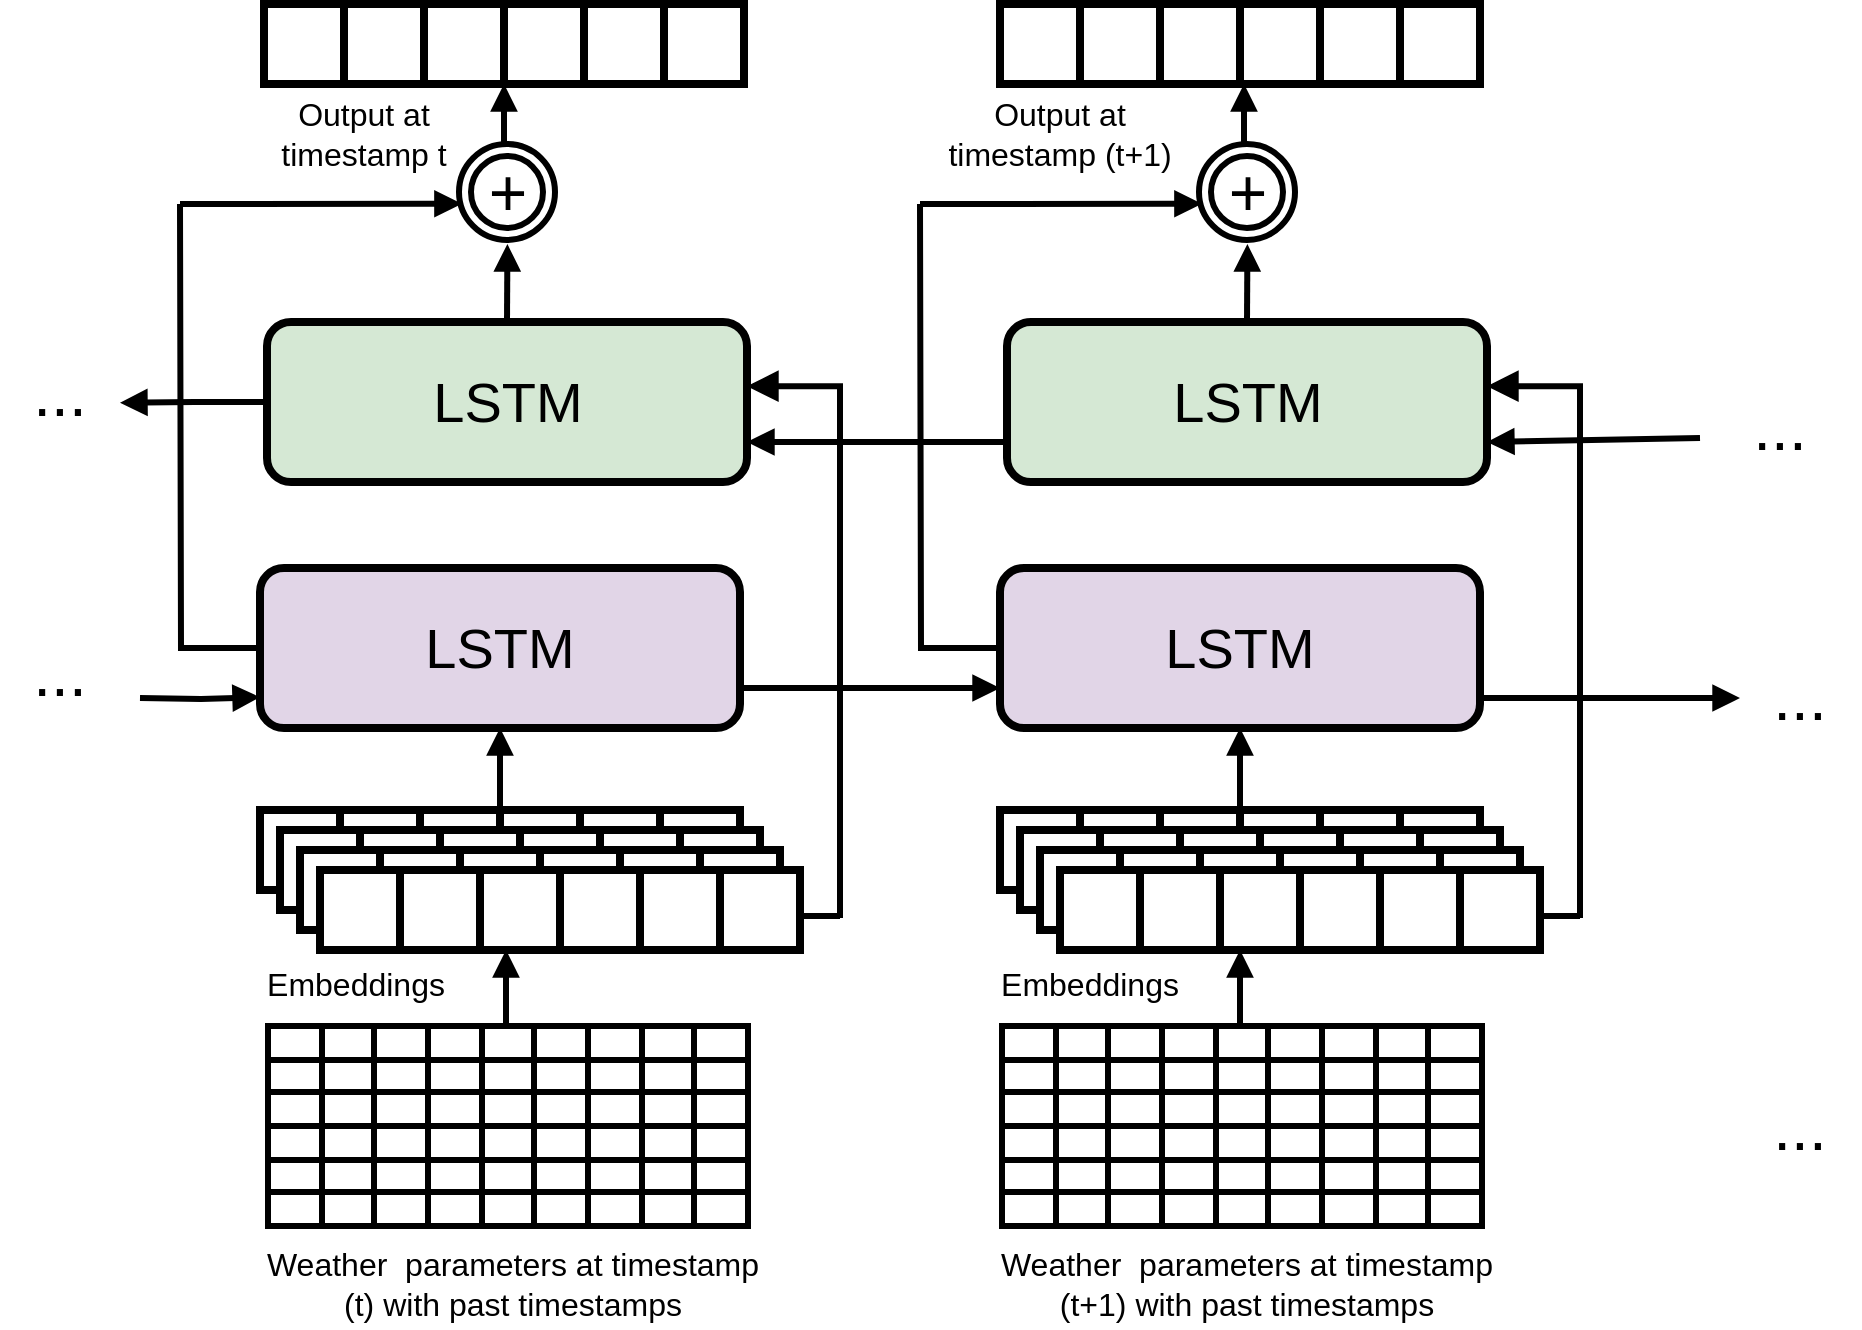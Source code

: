 <mxfile version="22.0.0" type="github">
  <diagram name="Page-1" id="wkCDxA2lFLnHDf1P8LvT">
    <mxGraphModel dx="1985" dy="669" grid="1" gridSize="10" guides="1" tooltips="1" connect="1" arrows="1" fold="1" page="1" pageScale="1" pageWidth="850" pageHeight="1100" math="0" shadow="0">
      <root>
        <mxCell id="0" />
        <mxCell id="1" parent="0" />
        <mxCell id="7dBCVEEzcWfgYZHjvp2y-255" style="edgeStyle=orthogonalEdgeStyle;rounded=0;orthogonalLoop=1;jettySize=auto;html=1;endArrow=none;endFill=0;strokeWidth=3;" edge="1" parent="1" source="7dBCVEEzcWfgYZHjvp2y-2">
          <mxGeometry relative="1" as="geometry">
            <mxPoint x="40" y="140" as="targetPoint" />
          </mxGeometry>
        </mxCell>
        <mxCell id="7dBCVEEzcWfgYZHjvp2y-380" style="edgeStyle=orthogonalEdgeStyle;rounded=0;orthogonalLoop=1;jettySize=auto;html=1;exitX=1;exitY=0.75;exitDx=0;exitDy=0;entryX=0;entryY=0.75;entryDx=0;entryDy=0;strokeWidth=3;endArrow=block;endFill=1;" edge="1" parent="1" source="7dBCVEEzcWfgYZHjvp2y-2" target="7dBCVEEzcWfgYZHjvp2y-265">
          <mxGeometry relative="1" as="geometry" />
        </mxCell>
        <mxCell id="7dBCVEEzcWfgYZHjvp2y-2" value="LSTM" style="rounded=1;whiteSpace=wrap;html=1;strokeWidth=4;fontSize=28;fillColor=#e1d5e7;strokeColor=#000000;" vertex="1" parent="1">
          <mxGeometry x="80" y="322" width="240" height="80" as="geometry" />
        </mxCell>
        <mxCell id="7dBCVEEzcWfgYZHjvp2y-3" value="" style="rounded=0;whiteSpace=wrap;html=1;strokeWidth=4;" vertex="1" parent="1">
          <mxGeometry x="80" y="443" width="40" height="40" as="geometry" />
        </mxCell>
        <mxCell id="7dBCVEEzcWfgYZHjvp2y-4" value="" style="rounded=0;whiteSpace=wrap;html=1;strokeWidth=4;" vertex="1" parent="1">
          <mxGeometry x="120" y="443" width="40" height="40" as="geometry" />
        </mxCell>
        <mxCell id="7dBCVEEzcWfgYZHjvp2y-5" style="edgeStyle=orthogonalEdgeStyle;rounded=0;orthogonalLoop=1;jettySize=auto;html=1;exitX=1;exitY=0;exitDx=0;exitDy=0;entryX=0.5;entryY=1;entryDx=0;entryDy=0;strokeWidth=3;endArrow=block;endFill=1;" edge="1" parent="1" source="7dBCVEEzcWfgYZHjvp2y-6" target="7dBCVEEzcWfgYZHjvp2y-2">
          <mxGeometry relative="1" as="geometry" />
        </mxCell>
        <mxCell id="7dBCVEEzcWfgYZHjvp2y-6" value="" style="rounded=0;whiteSpace=wrap;html=1;strokeWidth=4;" vertex="1" parent="1">
          <mxGeometry x="160" y="443" width="40" height="40" as="geometry" />
        </mxCell>
        <mxCell id="7dBCVEEzcWfgYZHjvp2y-7" value="" style="rounded=0;whiteSpace=wrap;html=1;strokeWidth=4;" vertex="1" parent="1">
          <mxGeometry x="200" y="443" width="40" height="40" as="geometry" />
        </mxCell>
        <mxCell id="7dBCVEEzcWfgYZHjvp2y-8" value="" style="rounded=0;whiteSpace=wrap;html=1;strokeWidth=4;" vertex="1" parent="1">
          <mxGeometry x="240" y="443" width="40" height="40" as="geometry" />
        </mxCell>
        <mxCell id="7dBCVEEzcWfgYZHjvp2y-9" value="" style="rounded=0;whiteSpace=wrap;html=1;strokeWidth=4;" vertex="1" parent="1">
          <mxGeometry x="280" y="443" width="40" height="40" as="geometry" />
        </mxCell>
        <mxCell id="7dBCVEEzcWfgYZHjvp2y-10" value="Embeddings" style="text;html=1;strokeColor=none;fillColor=none;align=center;verticalAlign=middle;whiteSpace=wrap;rounded=0;fontSize=16;" vertex="1" parent="1">
          <mxGeometry x="98" y="515" width="60" height="30" as="geometry" />
        </mxCell>
        <mxCell id="7dBCVEEzcWfgYZHjvp2y-11" value="" style="shape=table;startSize=0;container=1;collapsible=0;childLayout=tableLayout;fontSize=16;strokeWidth=3;" vertex="1" parent="1">
          <mxGeometry x="84" y="551" width="80" height="50" as="geometry" />
        </mxCell>
        <mxCell id="7dBCVEEzcWfgYZHjvp2y-12" value="" style="shape=tableRow;horizontal=0;startSize=0;swimlaneHead=0;swimlaneBody=0;strokeColor=inherit;top=0;left=0;bottom=0;right=0;collapsible=0;dropTarget=0;fillColor=none;points=[[0,0.5],[1,0.5]];portConstraint=eastwest;fontSize=16;" vertex="1" parent="7dBCVEEzcWfgYZHjvp2y-11">
          <mxGeometry width="80" height="17" as="geometry" />
        </mxCell>
        <mxCell id="7dBCVEEzcWfgYZHjvp2y-13" value="" style="shape=partialRectangle;html=1;whiteSpace=wrap;connectable=0;strokeColor=inherit;overflow=hidden;fillColor=none;top=0;left=0;bottom=0;right=0;pointerEvents=1;fontSize=16;" vertex="1" parent="7dBCVEEzcWfgYZHjvp2y-12">
          <mxGeometry width="27" height="17" as="geometry">
            <mxRectangle width="27" height="17" as="alternateBounds" />
          </mxGeometry>
        </mxCell>
        <mxCell id="7dBCVEEzcWfgYZHjvp2y-14" value="" style="shape=partialRectangle;html=1;whiteSpace=wrap;connectable=0;strokeColor=inherit;overflow=hidden;fillColor=none;top=0;left=0;bottom=0;right=0;pointerEvents=1;fontSize=16;" vertex="1" parent="7dBCVEEzcWfgYZHjvp2y-12">
          <mxGeometry x="27" width="26" height="17" as="geometry">
            <mxRectangle width="26" height="17" as="alternateBounds" />
          </mxGeometry>
        </mxCell>
        <mxCell id="7dBCVEEzcWfgYZHjvp2y-15" value="" style="shape=partialRectangle;html=1;whiteSpace=wrap;connectable=0;strokeColor=inherit;overflow=hidden;fillColor=none;top=0;left=0;bottom=0;right=0;pointerEvents=1;fontSize=16;" vertex="1" parent="7dBCVEEzcWfgYZHjvp2y-12">
          <mxGeometry x="53" width="27" height="17" as="geometry">
            <mxRectangle width="27" height="17" as="alternateBounds" />
          </mxGeometry>
        </mxCell>
        <mxCell id="7dBCVEEzcWfgYZHjvp2y-16" value="" style="shape=tableRow;horizontal=0;startSize=0;swimlaneHead=0;swimlaneBody=0;strokeColor=inherit;top=0;left=0;bottom=0;right=0;collapsible=0;dropTarget=0;fillColor=none;points=[[0,0.5],[1,0.5]];portConstraint=eastwest;fontSize=16;strokeWidth=3;" vertex="1" parent="7dBCVEEzcWfgYZHjvp2y-11">
          <mxGeometry y="17" width="80" height="16" as="geometry" />
        </mxCell>
        <mxCell id="7dBCVEEzcWfgYZHjvp2y-17" value="" style="shape=partialRectangle;html=1;whiteSpace=wrap;connectable=0;strokeColor=inherit;overflow=hidden;fillColor=none;top=0;left=0;bottom=0;right=0;pointerEvents=1;fontSize=16;" vertex="1" parent="7dBCVEEzcWfgYZHjvp2y-16">
          <mxGeometry width="27" height="16" as="geometry">
            <mxRectangle width="27" height="16" as="alternateBounds" />
          </mxGeometry>
        </mxCell>
        <mxCell id="7dBCVEEzcWfgYZHjvp2y-18" value="" style="shape=partialRectangle;html=1;whiteSpace=wrap;connectable=0;strokeColor=inherit;overflow=hidden;fillColor=none;top=0;left=0;bottom=0;right=0;pointerEvents=1;fontSize=16;" vertex="1" parent="7dBCVEEzcWfgYZHjvp2y-16">
          <mxGeometry x="27" width="26" height="16" as="geometry">
            <mxRectangle width="26" height="16" as="alternateBounds" />
          </mxGeometry>
        </mxCell>
        <mxCell id="7dBCVEEzcWfgYZHjvp2y-19" value="" style="shape=partialRectangle;html=1;whiteSpace=wrap;connectable=0;strokeColor=inherit;overflow=hidden;fillColor=none;top=0;left=0;bottom=0;right=0;pointerEvents=1;fontSize=16;" vertex="1" parent="7dBCVEEzcWfgYZHjvp2y-16">
          <mxGeometry x="53" width="27" height="16" as="geometry">
            <mxRectangle width="27" height="16" as="alternateBounds" />
          </mxGeometry>
        </mxCell>
        <mxCell id="7dBCVEEzcWfgYZHjvp2y-20" value="" style="shape=tableRow;horizontal=0;startSize=0;swimlaneHead=0;swimlaneBody=0;strokeColor=inherit;top=0;left=0;bottom=0;right=0;collapsible=0;dropTarget=0;fillColor=none;points=[[0,0.5],[1,0.5]];portConstraint=eastwest;fontSize=16;" vertex="1" parent="7dBCVEEzcWfgYZHjvp2y-11">
          <mxGeometry y="33" width="80" height="17" as="geometry" />
        </mxCell>
        <mxCell id="7dBCVEEzcWfgYZHjvp2y-21" value="" style="shape=partialRectangle;html=1;whiteSpace=wrap;connectable=0;strokeColor=inherit;overflow=hidden;fillColor=none;top=0;left=0;bottom=0;right=0;pointerEvents=1;fontSize=16;" vertex="1" parent="7dBCVEEzcWfgYZHjvp2y-20">
          <mxGeometry width="27" height="17" as="geometry">
            <mxRectangle width="27" height="17" as="alternateBounds" />
          </mxGeometry>
        </mxCell>
        <mxCell id="7dBCVEEzcWfgYZHjvp2y-22" value="" style="shape=partialRectangle;html=1;whiteSpace=wrap;connectable=0;strokeColor=inherit;overflow=hidden;fillColor=none;top=0;left=0;bottom=0;right=0;pointerEvents=1;fontSize=16;" vertex="1" parent="7dBCVEEzcWfgYZHjvp2y-20">
          <mxGeometry x="27" width="26" height="17" as="geometry">
            <mxRectangle width="26" height="17" as="alternateBounds" />
          </mxGeometry>
        </mxCell>
        <mxCell id="7dBCVEEzcWfgYZHjvp2y-23" value="" style="shape=partialRectangle;html=1;whiteSpace=wrap;connectable=0;strokeColor=inherit;overflow=hidden;fillColor=none;top=0;left=0;bottom=0;right=0;pointerEvents=1;fontSize=16;" vertex="1" parent="7dBCVEEzcWfgYZHjvp2y-20">
          <mxGeometry x="53" width="27" height="17" as="geometry">
            <mxRectangle width="27" height="17" as="alternateBounds" />
          </mxGeometry>
        </mxCell>
        <mxCell id="7dBCVEEzcWfgYZHjvp2y-24" value="Weather&amp;nbsp; parameters at timestamp (t) with past timestamps" style="text;html=1;strokeColor=none;fillColor=none;align=center;verticalAlign=middle;whiteSpace=wrap;rounded=0;fontSize=16;" vertex="1" parent="1">
          <mxGeometry x="80" y="657" width="253" height="45" as="geometry" />
        </mxCell>
        <mxCell id="7dBCVEEzcWfgYZHjvp2y-25" value="" style="rounded=0;whiteSpace=wrap;html=1;strokeWidth=4;" vertex="1" parent="1">
          <mxGeometry x="82" y="40" width="40" height="40" as="geometry" />
        </mxCell>
        <mxCell id="7dBCVEEzcWfgYZHjvp2y-26" value="" style="rounded=0;whiteSpace=wrap;html=1;strokeWidth=4;" vertex="1" parent="1">
          <mxGeometry x="122" y="40" width="40" height="40" as="geometry" />
        </mxCell>
        <mxCell id="7dBCVEEzcWfgYZHjvp2y-27" value="" style="rounded=0;whiteSpace=wrap;html=1;strokeWidth=4;" vertex="1" parent="1">
          <mxGeometry x="162" y="40" width="40" height="40" as="geometry" />
        </mxCell>
        <mxCell id="7dBCVEEzcWfgYZHjvp2y-28" value="" style="rounded=0;whiteSpace=wrap;html=1;strokeWidth=4;" vertex="1" parent="1">
          <mxGeometry x="202" y="40" width="40" height="40" as="geometry" />
        </mxCell>
        <mxCell id="7dBCVEEzcWfgYZHjvp2y-29" value="" style="rounded=0;whiteSpace=wrap;html=1;strokeWidth=4;" vertex="1" parent="1">
          <mxGeometry x="242" y="40" width="40" height="40" as="geometry" />
        </mxCell>
        <mxCell id="7dBCVEEzcWfgYZHjvp2y-30" value="" style="rounded=0;whiteSpace=wrap;html=1;strokeWidth=4;" vertex="1" parent="1">
          <mxGeometry x="282" y="40" width="40" height="40" as="geometry" />
        </mxCell>
        <mxCell id="7dBCVEEzcWfgYZHjvp2y-31" value="Output at timestamp t" style="text;html=1;strokeColor=none;fillColor=none;align=center;verticalAlign=middle;whiteSpace=wrap;rounded=0;fontSize=16;" vertex="1" parent="1">
          <mxGeometry x="82" y="90" width="100" height="30" as="geometry" />
        </mxCell>
        <mxCell id="7dBCVEEzcWfgYZHjvp2y-32" value="" style="shape=table;startSize=0;container=1;collapsible=0;childLayout=tableLayout;fontSize=16;strokeWidth=3;" vertex="1" parent="1">
          <mxGeometry x="164" y="551" width="80" height="50" as="geometry" />
        </mxCell>
        <mxCell id="7dBCVEEzcWfgYZHjvp2y-33" value="" style="shape=tableRow;horizontal=0;startSize=0;swimlaneHead=0;swimlaneBody=0;strokeColor=inherit;top=0;left=0;bottom=0;right=0;collapsible=0;dropTarget=0;fillColor=none;points=[[0,0.5],[1,0.5]];portConstraint=eastwest;fontSize=16;" vertex="1" parent="7dBCVEEzcWfgYZHjvp2y-32">
          <mxGeometry width="80" height="17" as="geometry" />
        </mxCell>
        <mxCell id="7dBCVEEzcWfgYZHjvp2y-34" value="" style="shape=partialRectangle;html=1;whiteSpace=wrap;connectable=0;strokeColor=inherit;overflow=hidden;fillColor=none;top=0;left=0;bottom=0;right=0;pointerEvents=1;fontSize=16;" vertex="1" parent="7dBCVEEzcWfgYZHjvp2y-33">
          <mxGeometry width="27" height="17" as="geometry">
            <mxRectangle width="27" height="17" as="alternateBounds" />
          </mxGeometry>
        </mxCell>
        <mxCell id="7dBCVEEzcWfgYZHjvp2y-35" value="" style="shape=partialRectangle;html=1;whiteSpace=wrap;connectable=0;strokeColor=inherit;overflow=hidden;fillColor=none;top=0;left=0;bottom=0;right=0;pointerEvents=1;fontSize=16;" vertex="1" parent="7dBCVEEzcWfgYZHjvp2y-33">
          <mxGeometry x="27" width="26" height="17" as="geometry">
            <mxRectangle width="26" height="17" as="alternateBounds" />
          </mxGeometry>
        </mxCell>
        <mxCell id="7dBCVEEzcWfgYZHjvp2y-36" value="" style="shape=partialRectangle;html=1;whiteSpace=wrap;connectable=0;strokeColor=inherit;overflow=hidden;fillColor=none;top=0;left=0;bottom=0;right=0;pointerEvents=1;fontSize=16;" vertex="1" parent="7dBCVEEzcWfgYZHjvp2y-33">
          <mxGeometry x="53" width="27" height="17" as="geometry">
            <mxRectangle width="27" height="17" as="alternateBounds" />
          </mxGeometry>
        </mxCell>
        <mxCell id="7dBCVEEzcWfgYZHjvp2y-37" value="" style="shape=tableRow;horizontal=0;startSize=0;swimlaneHead=0;swimlaneBody=0;strokeColor=inherit;top=0;left=0;bottom=0;right=0;collapsible=0;dropTarget=0;fillColor=none;points=[[0,0.5],[1,0.5]];portConstraint=eastwest;fontSize=16;strokeWidth=3;" vertex="1" parent="7dBCVEEzcWfgYZHjvp2y-32">
          <mxGeometry y="17" width="80" height="16" as="geometry" />
        </mxCell>
        <mxCell id="7dBCVEEzcWfgYZHjvp2y-38" value="" style="shape=partialRectangle;html=1;whiteSpace=wrap;connectable=0;strokeColor=inherit;overflow=hidden;fillColor=none;top=0;left=0;bottom=0;right=0;pointerEvents=1;fontSize=16;" vertex="1" parent="7dBCVEEzcWfgYZHjvp2y-37">
          <mxGeometry width="27" height="16" as="geometry">
            <mxRectangle width="27" height="16" as="alternateBounds" />
          </mxGeometry>
        </mxCell>
        <mxCell id="7dBCVEEzcWfgYZHjvp2y-39" value="" style="shape=partialRectangle;html=1;whiteSpace=wrap;connectable=0;strokeColor=inherit;overflow=hidden;fillColor=none;top=0;left=0;bottom=0;right=0;pointerEvents=1;fontSize=16;" vertex="1" parent="7dBCVEEzcWfgYZHjvp2y-37">
          <mxGeometry x="27" width="26" height="16" as="geometry">
            <mxRectangle width="26" height="16" as="alternateBounds" />
          </mxGeometry>
        </mxCell>
        <mxCell id="7dBCVEEzcWfgYZHjvp2y-40" value="" style="shape=partialRectangle;html=1;whiteSpace=wrap;connectable=0;strokeColor=inherit;overflow=hidden;fillColor=none;top=0;left=0;bottom=0;right=0;pointerEvents=1;fontSize=16;" vertex="1" parent="7dBCVEEzcWfgYZHjvp2y-37">
          <mxGeometry x="53" width="27" height="16" as="geometry">
            <mxRectangle width="27" height="16" as="alternateBounds" />
          </mxGeometry>
        </mxCell>
        <mxCell id="7dBCVEEzcWfgYZHjvp2y-41" value="" style="shape=tableRow;horizontal=0;startSize=0;swimlaneHead=0;swimlaneBody=0;strokeColor=inherit;top=0;left=0;bottom=0;right=0;collapsible=0;dropTarget=0;fillColor=none;points=[[0,0.5],[1,0.5]];portConstraint=eastwest;fontSize=16;" vertex="1" parent="7dBCVEEzcWfgYZHjvp2y-32">
          <mxGeometry y="33" width="80" height="17" as="geometry" />
        </mxCell>
        <mxCell id="7dBCVEEzcWfgYZHjvp2y-42" value="" style="shape=partialRectangle;html=1;whiteSpace=wrap;connectable=0;strokeColor=inherit;overflow=hidden;fillColor=none;top=0;left=0;bottom=0;right=0;pointerEvents=1;fontSize=16;" vertex="1" parent="7dBCVEEzcWfgYZHjvp2y-41">
          <mxGeometry width="27" height="17" as="geometry">
            <mxRectangle width="27" height="17" as="alternateBounds" />
          </mxGeometry>
        </mxCell>
        <mxCell id="7dBCVEEzcWfgYZHjvp2y-43" value="" style="shape=partialRectangle;html=1;whiteSpace=wrap;connectable=0;strokeColor=inherit;overflow=hidden;fillColor=none;top=0;left=0;bottom=0;right=0;pointerEvents=1;fontSize=16;" vertex="1" parent="7dBCVEEzcWfgYZHjvp2y-41">
          <mxGeometry x="27" width="26" height="17" as="geometry">
            <mxRectangle width="26" height="17" as="alternateBounds" />
          </mxGeometry>
        </mxCell>
        <mxCell id="7dBCVEEzcWfgYZHjvp2y-44" value="" style="shape=partialRectangle;html=1;whiteSpace=wrap;connectable=0;strokeColor=inherit;overflow=hidden;fillColor=none;top=0;left=0;bottom=0;right=0;pointerEvents=1;fontSize=16;" vertex="1" parent="7dBCVEEzcWfgYZHjvp2y-41">
          <mxGeometry x="53" width="27" height="17" as="geometry">
            <mxRectangle width="27" height="17" as="alternateBounds" />
          </mxGeometry>
        </mxCell>
        <mxCell id="7dBCVEEzcWfgYZHjvp2y-45" value="" style="shape=table;startSize=0;container=1;collapsible=0;childLayout=tableLayout;fontSize=16;strokeWidth=3;" vertex="1" parent="1">
          <mxGeometry x="244" y="551" width="80" height="50" as="geometry" />
        </mxCell>
        <mxCell id="7dBCVEEzcWfgYZHjvp2y-46" value="" style="shape=tableRow;horizontal=0;startSize=0;swimlaneHead=0;swimlaneBody=0;strokeColor=inherit;top=0;left=0;bottom=0;right=0;collapsible=0;dropTarget=0;fillColor=none;points=[[0,0.5],[1,0.5]];portConstraint=eastwest;fontSize=16;" vertex="1" parent="7dBCVEEzcWfgYZHjvp2y-45">
          <mxGeometry width="80" height="17" as="geometry" />
        </mxCell>
        <mxCell id="7dBCVEEzcWfgYZHjvp2y-47" value="" style="shape=partialRectangle;html=1;whiteSpace=wrap;connectable=0;strokeColor=inherit;overflow=hidden;fillColor=none;top=0;left=0;bottom=0;right=0;pointerEvents=1;fontSize=16;" vertex="1" parent="7dBCVEEzcWfgYZHjvp2y-46">
          <mxGeometry width="27" height="17" as="geometry">
            <mxRectangle width="27" height="17" as="alternateBounds" />
          </mxGeometry>
        </mxCell>
        <mxCell id="7dBCVEEzcWfgYZHjvp2y-48" value="" style="shape=partialRectangle;html=1;whiteSpace=wrap;connectable=0;strokeColor=inherit;overflow=hidden;fillColor=none;top=0;left=0;bottom=0;right=0;pointerEvents=1;fontSize=16;" vertex="1" parent="7dBCVEEzcWfgYZHjvp2y-46">
          <mxGeometry x="27" width="26" height="17" as="geometry">
            <mxRectangle width="26" height="17" as="alternateBounds" />
          </mxGeometry>
        </mxCell>
        <mxCell id="7dBCVEEzcWfgYZHjvp2y-49" value="" style="shape=partialRectangle;html=1;whiteSpace=wrap;connectable=0;strokeColor=inherit;overflow=hidden;fillColor=none;top=0;left=0;bottom=0;right=0;pointerEvents=1;fontSize=16;" vertex="1" parent="7dBCVEEzcWfgYZHjvp2y-46">
          <mxGeometry x="53" width="27" height="17" as="geometry">
            <mxRectangle width="27" height="17" as="alternateBounds" />
          </mxGeometry>
        </mxCell>
        <mxCell id="7dBCVEEzcWfgYZHjvp2y-50" value="" style="shape=tableRow;horizontal=0;startSize=0;swimlaneHead=0;swimlaneBody=0;strokeColor=inherit;top=0;left=0;bottom=0;right=0;collapsible=0;dropTarget=0;fillColor=none;points=[[0,0.5],[1,0.5]];portConstraint=eastwest;fontSize=16;strokeWidth=3;" vertex="1" parent="7dBCVEEzcWfgYZHjvp2y-45">
          <mxGeometry y="17" width="80" height="16" as="geometry" />
        </mxCell>
        <mxCell id="7dBCVEEzcWfgYZHjvp2y-51" value="" style="shape=partialRectangle;html=1;whiteSpace=wrap;connectable=0;strokeColor=inherit;overflow=hidden;fillColor=none;top=0;left=0;bottom=0;right=0;pointerEvents=1;fontSize=16;" vertex="1" parent="7dBCVEEzcWfgYZHjvp2y-50">
          <mxGeometry width="27" height="16" as="geometry">
            <mxRectangle width="27" height="16" as="alternateBounds" />
          </mxGeometry>
        </mxCell>
        <mxCell id="7dBCVEEzcWfgYZHjvp2y-52" value="" style="shape=partialRectangle;html=1;whiteSpace=wrap;connectable=0;strokeColor=inherit;overflow=hidden;fillColor=none;top=0;left=0;bottom=0;right=0;pointerEvents=1;fontSize=16;" vertex="1" parent="7dBCVEEzcWfgYZHjvp2y-50">
          <mxGeometry x="27" width="26" height="16" as="geometry">
            <mxRectangle width="26" height="16" as="alternateBounds" />
          </mxGeometry>
        </mxCell>
        <mxCell id="7dBCVEEzcWfgYZHjvp2y-53" value="" style="shape=partialRectangle;html=1;whiteSpace=wrap;connectable=0;strokeColor=inherit;overflow=hidden;fillColor=none;top=0;left=0;bottom=0;right=0;pointerEvents=1;fontSize=16;" vertex="1" parent="7dBCVEEzcWfgYZHjvp2y-50">
          <mxGeometry x="53" width="27" height="16" as="geometry">
            <mxRectangle width="27" height="16" as="alternateBounds" />
          </mxGeometry>
        </mxCell>
        <mxCell id="7dBCVEEzcWfgYZHjvp2y-54" value="" style="shape=tableRow;horizontal=0;startSize=0;swimlaneHead=0;swimlaneBody=0;strokeColor=inherit;top=0;left=0;bottom=0;right=0;collapsible=0;dropTarget=0;fillColor=none;points=[[0,0.5],[1,0.5]];portConstraint=eastwest;fontSize=16;" vertex="1" parent="7dBCVEEzcWfgYZHjvp2y-45">
          <mxGeometry y="33" width="80" height="17" as="geometry" />
        </mxCell>
        <mxCell id="7dBCVEEzcWfgYZHjvp2y-55" value="" style="shape=partialRectangle;html=1;whiteSpace=wrap;connectable=0;strokeColor=inherit;overflow=hidden;fillColor=none;top=0;left=0;bottom=0;right=0;pointerEvents=1;fontSize=16;" vertex="1" parent="7dBCVEEzcWfgYZHjvp2y-54">
          <mxGeometry width="27" height="17" as="geometry">
            <mxRectangle width="27" height="17" as="alternateBounds" />
          </mxGeometry>
        </mxCell>
        <mxCell id="7dBCVEEzcWfgYZHjvp2y-56" value="" style="shape=partialRectangle;html=1;whiteSpace=wrap;connectable=0;strokeColor=inherit;overflow=hidden;fillColor=none;top=0;left=0;bottom=0;right=0;pointerEvents=1;fontSize=16;" vertex="1" parent="7dBCVEEzcWfgYZHjvp2y-54">
          <mxGeometry x="27" width="26" height="17" as="geometry">
            <mxRectangle width="26" height="17" as="alternateBounds" />
          </mxGeometry>
        </mxCell>
        <mxCell id="7dBCVEEzcWfgYZHjvp2y-57" value="" style="shape=partialRectangle;html=1;whiteSpace=wrap;connectable=0;strokeColor=inherit;overflow=hidden;fillColor=none;top=0;left=0;bottom=0;right=0;pointerEvents=1;fontSize=16;" vertex="1" parent="7dBCVEEzcWfgYZHjvp2y-54">
          <mxGeometry x="53" width="27" height="17" as="geometry">
            <mxRectangle width="27" height="17" as="alternateBounds" />
          </mxGeometry>
        </mxCell>
        <mxCell id="7dBCVEEzcWfgYZHjvp2y-58" value="" style="shape=table;startSize=0;container=1;collapsible=0;childLayout=tableLayout;fontSize=16;strokeWidth=3;" vertex="1" parent="1">
          <mxGeometry x="84" y="601" width="80" height="50" as="geometry" />
        </mxCell>
        <mxCell id="7dBCVEEzcWfgYZHjvp2y-59" value="" style="shape=tableRow;horizontal=0;startSize=0;swimlaneHead=0;swimlaneBody=0;strokeColor=inherit;top=0;left=0;bottom=0;right=0;collapsible=0;dropTarget=0;fillColor=none;points=[[0,0.5],[1,0.5]];portConstraint=eastwest;fontSize=16;" vertex="1" parent="7dBCVEEzcWfgYZHjvp2y-58">
          <mxGeometry width="80" height="17" as="geometry" />
        </mxCell>
        <mxCell id="7dBCVEEzcWfgYZHjvp2y-60" value="" style="shape=partialRectangle;html=1;whiteSpace=wrap;connectable=0;strokeColor=inherit;overflow=hidden;fillColor=none;top=0;left=0;bottom=0;right=0;pointerEvents=1;fontSize=16;" vertex="1" parent="7dBCVEEzcWfgYZHjvp2y-59">
          <mxGeometry width="27" height="17" as="geometry">
            <mxRectangle width="27" height="17" as="alternateBounds" />
          </mxGeometry>
        </mxCell>
        <mxCell id="7dBCVEEzcWfgYZHjvp2y-61" value="" style="shape=partialRectangle;html=1;whiteSpace=wrap;connectable=0;strokeColor=inherit;overflow=hidden;fillColor=none;top=0;left=0;bottom=0;right=0;pointerEvents=1;fontSize=16;" vertex="1" parent="7dBCVEEzcWfgYZHjvp2y-59">
          <mxGeometry x="27" width="26" height="17" as="geometry">
            <mxRectangle width="26" height="17" as="alternateBounds" />
          </mxGeometry>
        </mxCell>
        <mxCell id="7dBCVEEzcWfgYZHjvp2y-62" value="" style="shape=partialRectangle;html=1;whiteSpace=wrap;connectable=0;strokeColor=inherit;overflow=hidden;fillColor=none;top=0;left=0;bottom=0;right=0;pointerEvents=1;fontSize=16;" vertex="1" parent="7dBCVEEzcWfgYZHjvp2y-59">
          <mxGeometry x="53" width="27" height="17" as="geometry">
            <mxRectangle width="27" height="17" as="alternateBounds" />
          </mxGeometry>
        </mxCell>
        <mxCell id="7dBCVEEzcWfgYZHjvp2y-63" value="" style="shape=tableRow;horizontal=0;startSize=0;swimlaneHead=0;swimlaneBody=0;strokeColor=inherit;top=0;left=0;bottom=0;right=0;collapsible=0;dropTarget=0;fillColor=none;points=[[0,0.5],[1,0.5]];portConstraint=eastwest;fontSize=16;strokeWidth=3;" vertex="1" parent="7dBCVEEzcWfgYZHjvp2y-58">
          <mxGeometry y="17" width="80" height="16" as="geometry" />
        </mxCell>
        <mxCell id="7dBCVEEzcWfgYZHjvp2y-64" value="" style="shape=partialRectangle;html=1;whiteSpace=wrap;connectable=0;strokeColor=inherit;overflow=hidden;fillColor=none;top=0;left=0;bottom=0;right=0;pointerEvents=1;fontSize=16;" vertex="1" parent="7dBCVEEzcWfgYZHjvp2y-63">
          <mxGeometry width="27" height="16" as="geometry">
            <mxRectangle width="27" height="16" as="alternateBounds" />
          </mxGeometry>
        </mxCell>
        <mxCell id="7dBCVEEzcWfgYZHjvp2y-65" value="" style="shape=partialRectangle;html=1;whiteSpace=wrap;connectable=0;strokeColor=inherit;overflow=hidden;fillColor=none;top=0;left=0;bottom=0;right=0;pointerEvents=1;fontSize=16;" vertex="1" parent="7dBCVEEzcWfgYZHjvp2y-63">
          <mxGeometry x="27" width="26" height="16" as="geometry">
            <mxRectangle width="26" height="16" as="alternateBounds" />
          </mxGeometry>
        </mxCell>
        <mxCell id="7dBCVEEzcWfgYZHjvp2y-66" value="" style="shape=partialRectangle;html=1;whiteSpace=wrap;connectable=0;strokeColor=inherit;overflow=hidden;fillColor=none;top=0;left=0;bottom=0;right=0;pointerEvents=1;fontSize=16;" vertex="1" parent="7dBCVEEzcWfgYZHjvp2y-63">
          <mxGeometry x="53" width="27" height="16" as="geometry">
            <mxRectangle width="27" height="16" as="alternateBounds" />
          </mxGeometry>
        </mxCell>
        <mxCell id="7dBCVEEzcWfgYZHjvp2y-67" value="" style="shape=tableRow;horizontal=0;startSize=0;swimlaneHead=0;swimlaneBody=0;strokeColor=inherit;top=0;left=0;bottom=0;right=0;collapsible=0;dropTarget=0;fillColor=none;points=[[0,0.5],[1,0.5]];portConstraint=eastwest;fontSize=16;" vertex="1" parent="7dBCVEEzcWfgYZHjvp2y-58">
          <mxGeometry y="33" width="80" height="17" as="geometry" />
        </mxCell>
        <mxCell id="7dBCVEEzcWfgYZHjvp2y-68" value="" style="shape=partialRectangle;html=1;whiteSpace=wrap;connectable=0;strokeColor=inherit;overflow=hidden;fillColor=none;top=0;left=0;bottom=0;right=0;pointerEvents=1;fontSize=16;" vertex="1" parent="7dBCVEEzcWfgYZHjvp2y-67">
          <mxGeometry width="27" height="17" as="geometry">
            <mxRectangle width="27" height="17" as="alternateBounds" />
          </mxGeometry>
        </mxCell>
        <mxCell id="7dBCVEEzcWfgYZHjvp2y-69" value="" style="shape=partialRectangle;html=1;whiteSpace=wrap;connectable=0;strokeColor=inherit;overflow=hidden;fillColor=none;top=0;left=0;bottom=0;right=0;pointerEvents=1;fontSize=16;" vertex="1" parent="7dBCVEEzcWfgYZHjvp2y-67">
          <mxGeometry x="27" width="26" height="17" as="geometry">
            <mxRectangle width="26" height="17" as="alternateBounds" />
          </mxGeometry>
        </mxCell>
        <mxCell id="7dBCVEEzcWfgYZHjvp2y-70" value="" style="shape=partialRectangle;html=1;whiteSpace=wrap;connectable=0;strokeColor=inherit;overflow=hidden;fillColor=none;top=0;left=0;bottom=0;right=0;pointerEvents=1;fontSize=16;" vertex="1" parent="7dBCVEEzcWfgYZHjvp2y-67">
          <mxGeometry x="53" width="27" height="17" as="geometry">
            <mxRectangle width="27" height="17" as="alternateBounds" />
          </mxGeometry>
        </mxCell>
        <mxCell id="7dBCVEEzcWfgYZHjvp2y-71" value="" style="shape=table;startSize=0;container=1;collapsible=0;childLayout=tableLayout;fontSize=16;strokeWidth=3;" vertex="1" parent="1">
          <mxGeometry x="164" y="601" width="80" height="50" as="geometry" />
        </mxCell>
        <mxCell id="7dBCVEEzcWfgYZHjvp2y-72" value="" style="shape=tableRow;horizontal=0;startSize=0;swimlaneHead=0;swimlaneBody=0;strokeColor=inherit;top=0;left=0;bottom=0;right=0;collapsible=0;dropTarget=0;fillColor=none;points=[[0,0.5],[1,0.5]];portConstraint=eastwest;fontSize=16;" vertex="1" parent="7dBCVEEzcWfgYZHjvp2y-71">
          <mxGeometry width="80" height="17" as="geometry" />
        </mxCell>
        <mxCell id="7dBCVEEzcWfgYZHjvp2y-73" value="" style="shape=partialRectangle;html=1;whiteSpace=wrap;connectable=0;strokeColor=inherit;overflow=hidden;fillColor=none;top=0;left=0;bottom=0;right=0;pointerEvents=1;fontSize=16;" vertex="1" parent="7dBCVEEzcWfgYZHjvp2y-72">
          <mxGeometry width="27" height="17" as="geometry">
            <mxRectangle width="27" height="17" as="alternateBounds" />
          </mxGeometry>
        </mxCell>
        <mxCell id="7dBCVEEzcWfgYZHjvp2y-74" value="" style="shape=partialRectangle;html=1;whiteSpace=wrap;connectable=0;strokeColor=inherit;overflow=hidden;fillColor=none;top=0;left=0;bottom=0;right=0;pointerEvents=1;fontSize=16;" vertex="1" parent="7dBCVEEzcWfgYZHjvp2y-72">
          <mxGeometry x="27" width="26" height="17" as="geometry">
            <mxRectangle width="26" height="17" as="alternateBounds" />
          </mxGeometry>
        </mxCell>
        <mxCell id="7dBCVEEzcWfgYZHjvp2y-75" value="" style="shape=partialRectangle;html=1;whiteSpace=wrap;connectable=0;strokeColor=inherit;overflow=hidden;fillColor=none;top=0;left=0;bottom=0;right=0;pointerEvents=1;fontSize=16;" vertex="1" parent="7dBCVEEzcWfgYZHjvp2y-72">
          <mxGeometry x="53" width="27" height="17" as="geometry">
            <mxRectangle width="27" height="17" as="alternateBounds" />
          </mxGeometry>
        </mxCell>
        <mxCell id="7dBCVEEzcWfgYZHjvp2y-76" value="" style="shape=tableRow;horizontal=0;startSize=0;swimlaneHead=0;swimlaneBody=0;strokeColor=inherit;top=0;left=0;bottom=0;right=0;collapsible=0;dropTarget=0;fillColor=none;points=[[0,0.5],[1,0.5]];portConstraint=eastwest;fontSize=16;strokeWidth=3;" vertex="1" parent="7dBCVEEzcWfgYZHjvp2y-71">
          <mxGeometry y="17" width="80" height="16" as="geometry" />
        </mxCell>
        <mxCell id="7dBCVEEzcWfgYZHjvp2y-77" value="" style="shape=partialRectangle;html=1;whiteSpace=wrap;connectable=0;strokeColor=inherit;overflow=hidden;fillColor=none;top=0;left=0;bottom=0;right=0;pointerEvents=1;fontSize=16;" vertex="1" parent="7dBCVEEzcWfgYZHjvp2y-76">
          <mxGeometry width="27" height="16" as="geometry">
            <mxRectangle width="27" height="16" as="alternateBounds" />
          </mxGeometry>
        </mxCell>
        <mxCell id="7dBCVEEzcWfgYZHjvp2y-78" value="" style="shape=partialRectangle;html=1;whiteSpace=wrap;connectable=0;strokeColor=inherit;overflow=hidden;fillColor=none;top=0;left=0;bottom=0;right=0;pointerEvents=1;fontSize=16;" vertex="1" parent="7dBCVEEzcWfgYZHjvp2y-76">
          <mxGeometry x="27" width="26" height="16" as="geometry">
            <mxRectangle width="26" height="16" as="alternateBounds" />
          </mxGeometry>
        </mxCell>
        <mxCell id="7dBCVEEzcWfgYZHjvp2y-79" value="" style="shape=partialRectangle;html=1;whiteSpace=wrap;connectable=0;strokeColor=inherit;overflow=hidden;fillColor=none;top=0;left=0;bottom=0;right=0;pointerEvents=1;fontSize=16;" vertex="1" parent="7dBCVEEzcWfgYZHjvp2y-76">
          <mxGeometry x="53" width="27" height="16" as="geometry">
            <mxRectangle width="27" height="16" as="alternateBounds" />
          </mxGeometry>
        </mxCell>
        <mxCell id="7dBCVEEzcWfgYZHjvp2y-80" value="" style="shape=tableRow;horizontal=0;startSize=0;swimlaneHead=0;swimlaneBody=0;strokeColor=inherit;top=0;left=0;bottom=0;right=0;collapsible=0;dropTarget=0;fillColor=none;points=[[0,0.5],[1,0.5]];portConstraint=eastwest;fontSize=16;" vertex="1" parent="7dBCVEEzcWfgYZHjvp2y-71">
          <mxGeometry y="33" width="80" height="17" as="geometry" />
        </mxCell>
        <mxCell id="7dBCVEEzcWfgYZHjvp2y-81" value="" style="shape=partialRectangle;html=1;whiteSpace=wrap;connectable=0;strokeColor=inherit;overflow=hidden;fillColor=none;top=0;left=0;bottom=0;right=0;pointerEvents=1;fontSize=16;" vertex="1" parent="7dBCVEEzcWfgYZHjvp2y-80">
          <mxGeometry width="27" height="17" as="geometry">
            <mxRectangle width="27" height="17" as="alternateBounds" />
          </mxGeometry>
        </mxCell>
        <mxCell id="7dBCVEEzcWfgYZHjvp2y-82" value="" style="shape=partialRectangle;html=1;whiteSpace=wrap;connectable=0;strokeColor=inherit;overflow=hidden;fillColor=none;top=0;left=0;bottom=0;right=0;pointerEvents=1;fontSize=16;" vertex="1" parent="7dBCVEEzcWfgYZHjvp2y-80">
          <mxGeometry x="27" width="26" height="17" as="geometry">
            <mxRectangle width="26" height="17" as="alternateBounds" />
          </mxGeometry>
        </mxCell>
        <mxCell id="7dBCVEEzcWfgYZHjvp2y-83" value="" style="shape=partialRectangle;html=1;whiteSpace=wrap;connectable=0;strokeColor=inherit;overflow=hidden;fillColor=none;top=0;left=0;bottom=0;right=0;pointerEvents=1;fontSize=16;" vertex="1" parent="7dBCVEEzcWfgYZHjvp2y-80">
          <mxGeometry x="53" width="27" height="17" as="geometry">
            <mxRectangle width="27" height="17" as="alternateBounds" />
          </mxGeometry>
        </mxCell>
        <mxCell id="7dBCVEEzcWfgYZHjvp2y-84" value="" style="shape=table;startSize=0;container=1;collapsible=0;childLayout=tableLayout;fontSize=16;strokeWidth=3;" vertex="1" parent="1">
          <mxGeometry x="244" y="601" width="80" height="50" as="geometry" />
        </mxCell>
        <mxCell id="7dBCVEEzcWfgYZHjvp2y-85" value="" style="shape=tableRow;horizontal=0;startSize=0;swimlaneHead=0;swimlaneBody=0;strokeColor=inherit;top=0;left=0;bottom=0;right=0;collapsible=0;dropTarget=0;fillColor=none;points=[[0,0.5],[1,0.5]];portConstraint=eastwest;fontSize=16;" vertex="1" parent="7dBCVEEzcWfgYZHjvp2y-84">
          <mxGeometry width="80" height="17" as="geometry" />
        </mxCell>
        <mxCell id="7dBCVEEzcWfgYZHjvp2y-86" value="" style="shape=partialRectangle;html=1;whiteSpace=wrap;connectable=0;strokeColor=inherit;overflow=hidden;fillColor=none;top=0;left=0;bottom=0;right=0;pointerEvents=1;fontSize=16;" vertex="1" parent="7dBCVEEzcWfgYZHjvp2y-85">
          <mxGeometry width="27" height="17" as="geometry">
            <mxRectangle width="27" height="17" as="alternateBounds" />
          </mxGeometry>
        </mxCell>
        <mxCell id="7dBCVEEzcWfgYZHjvp2y-87" value="" style="shape=partialRectangle;html=1;whiteSpace=wrap;connectable=0;strokeColor=inherit;overflow=hidden;fillColor=none;top=0;left=0;bottom=0;right=0;pointerEvents=1;fontSize=16;" vertex="1" parent="7dBCVEEzcWfgYZHjvp2y-85">
          <mxGeometry x="27" width="26" height="17" as="geometry">
            <mxRectangle width="26" height="17" as="alternateBounds" />
          </mxGeometry>
        </mxCell>
        <mxCell id="7dBCVEEzcWfgYZHjvp2y-88" value="" style="shape=partialRectangle;html=1;whiteSpace=wrap;connectable=0;strokeColor=inherit;overflow=hidden;fillColor=none;top=0;left=0;bottom=0;right=0;pointerEvents=1;fontSize=16;" vertex="1" parent="7dBCVEEzcWfgYZHjvp2y-85">
          <mxGeometry x="53" width="27" height="17" as="geometry">
            <mxRectangle width="27" height="17" as="alternateBounds" />
          </mxGeometry>
        </mxCell>
        <mxCell id="7dBCVEEzcWfgYZHjvp2y-89" value="" style="shape=tableRow;horizontal=0;startSize=0;swimlaneHead=0;swimlaneBody=0;strokeColor=inherit;top=0;left=0;bottom=0;right=0;collapsible=0;dropTarget=0;fillColor=none;points=[[0,0.5],[1,0.5]];portConstraint=eastwest;fontSize=16;strokeWidth=3;" vertex="1" parent="7dBCVEEzcWfgYZHjvp2y-84">
          <mxGeometry y="17" width="80" height="16" as="geometry" />
        </mxCell>
        <mxCell id="7dBCVEEzcWfgYZHjvp2y-90" value="" style="shape=partialRectangle;html=1;whiteSpace=wrap;connectable=0;strokeColor=inherit;overflow=hidden;fillColor=none;top=0;left=0;bottom=0;right=0;pointerEvents=1;fontSize=16;" vertex="1" parent="7dBCVEEzcWfgYZHjvp2y-89">
          <mxGeometry width="27" height="16" as="geometry">
            <mxRectangle width="27" height="16" as="alternateBounds" />
          </mxGeometry>
        </mxCell>
        <mxCell id="7dBCVEEzcWfgYZHjvp2y-91" value="" style="shape=partialRectangle;html=1;whiteSpace=wrap;connectable=0;strokeColor=inherit;overflow=hidden;fillColor=none;top=0;left=0;bottom=0;right=0;pointerEvents=1;fontSize=16;" vertex="1" parent="7dBCVEEzcWfgYZHjvp2y-89">
          <mxGeometry x="27" width="26" height="16" as="geometry">
            <mxRectangle width="26" height="16" as="alternateBounds" />
          </mxGeometry>
        </mxCell>
        <mxCell id="7dBCVEEzcWfgYZHjvp2y-92" value="" style="shape=partialRectangle;html=1;whiteSpace=wrap;connectable=0;strokeColor=inherit;overflow=hidden;fillColor=none;top=0;left=0;bottom=0;right=0;pointerEvents=1;fontSize=16;" vertex="1" parent="7dBCVEEzcWfgYZHjvp2y-89">
          <mxGeometry x="53" width="27" height="16" as="geometry">
            <mxRectangle width="27" height="16" as="alternateBounds" />
          </mxGeometry>
        </mxCell>
        <mxCell id="7dBCVEEzcWfgYZHjvp2y-93" value="" style="shape=tableRow;horizontal=0;startSize=0;swimlaneHead=0;swimlaneBody=0;strokeColor=inherit;top=0;left=0;bottom=0;right=0;collapsible=0;dropTarget=0;fillColor=none;points=[[0,0.5],[1,0.5]];portConstraint=eastwest;fontSize=16;" vertex="1" parent="7dBCVEEzcWfgYZHjvp2y-84">
          <mxGeometry y="33" width="80" height="17" as="geometry" />
        </mxCell>
        <mxCell id="7dBCVEEzcWfgYZHjvp2y-94" value="" style="shape=partialRectangle;html=1;whiteSpace=wrap;connectable=0;strokeColor=inherit;overflow=hidden;fillColor=none;top=0;left=0;bottom=0;right=0;pointerEvents=1;fontSize=16;" vertex="1" parent="7dBCVEEzcWfgYZHjvp2y-93">
          <mxGeometry width="27" height="17" as="geometry">
            <mxRectangle width="27" height="17" as="alternateBounds" />
          </mxGeometry>
        </mxCell>
        <mxCell id="7dBCVEEzcWfgYZHjvp2y-95" value="" style="shape=partialRectangle;html=1;whiteSpace=wrap;connectable=0;strokeColor=inherit;overflow=hidden;fillColor=none;top=0;left=0;bottom=0;right=0;pointerEvents=1;fontSize=16;" vertex="1" parent="7dBCVEEzcWfgYZHjvp2y-93">
          <mxGeometry x="27" width="26" height="17" as="geometry">
            <mxRectangle width="26" height="17" as="alternateBounds" />
          </mxGeometry>
        </mxCell>
        <mxCell id="7dBCVEEzcWfgYZHjvp2y-96" value="" style="shape=partialRectangle;html=1;whiteSpace=wrap;connectable=0;strokeColor=inherit;overflow=hidden;fillColor=none;top=0;left=0;bottom=0;right=0;pointerEvents=1;fontSize=16;" vertex="1" parent="7dBCVEEzcWfgYZHjvp2y-93">
          <mxGeometry x="53" width="27" height="17" as="geometry">
            <mxRectangle width="27" height="17" as="alternateBounds" />
          </mxGeometry>
        </mxCell>
        <mxCell id="7dBCVEEzcWfgYZHjvp2y-101" value="" style="rounded=0;whiteSpace=wrap;html=1;strokeWidth=4;" vertex="1" parent="1">
          <mxGeometry x="450" y="40" width="40" height="40" as="geometry" />
        </mxCell>
        <mxCell id="7dBCVEEzcWfgYZHjvp2y-102" value="" style="rounded=0;whiteSpace=wrap;html=1;strokeWidth=4;" vertex="1" parent="1">
          <mxGeometry x="490" y="40" width="40" height="40" as="geometry" />
        </mxCell>
        <mxCell id="7dBCVEEzcWfgYZHjvp2y-103" value="" style="rounded=0;whiteSpace=wrap;html=1;strokeWidth=4;" vertex="1" parent="1">
          <mxGeometry x="530" y="40" width="40" height="40" as="geometry" />
        </mxCell>
        <mxCell id="7dBCVEEzcWfgYZHjvp2y-104" value="" style="rounded=0;whiteSpace=wrap;html=1;strokeWidth=4;" vertex="1" parent="1">
          <mxGeometry x="570" y="40" width="40" height="40" as="geometry" />
        </mxCell>
        <mxCell id="7dBCVEEzcWfgYZHjvp2y-105" value="" style="rounded=0;whiteSpace=wrap;html=1;strokeWidth=4;" vertex="1" parent="1">
          <mxGeometry x="610" y="40" width="40" height="40" as="geometry" />
        </mxCell>
        <mxCell id="7dBCVEEzcWfgYZHjvp2y-106" value="" style="rounded=0;whiteSpace=wrap;html=1;strokeWidth=4;" vertex="1" parent="1">
          <mxGeometry x="650" y="40" width="40" height="40" as="geometry" />
        </mxCell>
        <mxCell id="7dBCVEEzcWfgYZHjvp2y-107" value="Output at timestamp (t+1)" style="text;html=1;strokeColor=none;fillColor=none;align=center;verticalAlign=middle;whiteSpace=wrap;rounded=0;fontSize=16;" vertex="1" parent="1">
          <mxGeometry x="420" y="90" width="120" height="30" as="geometry" />
        </mxCell>
        <mxCell id="7dBCVEEzcWfgYZHjvp2y-109" style="edgeStyle=orthogonalEdgeStyle;rounded=0;orthogonalLoop=1;jettySize=auto;html=1;strokeWidth=3;endArrow=block;endFill=1;entryX=0.25;entryY=1;entryDx=0;entryDy=0;" edge="1" parent="1">
          <mxGeometry relative="1" as="geometry">
            <mxPoint x="203" y="551" as="sourcePoint" />
            <mxPoint x="203" y="513" as="targetPoint" />
          </mxGeometry>
        </mxCell>
        <mxCell id="7dBCVEEzcWfgYZHjvp2y-189" value="" style="rounded=0;whiteSpace=wrap;html=1;strokeWidth=4;" vertex="1" parent="1">
          <mxGeometry x="90" y="453" width="40" height="40" as="geometry" />
        </mxCell>
        <mxCell id="7dBCVEEzcWfgYZHjvp2y-190" value="" style="rounded=0;whiteSpace=wrap;html=1;strokeWidth=4;" vertex="1" parent="1">
          <mxGeometry x="130" y="453" width="40" height="40" as="geometry" />
        </mxCell>
        <mxCell id="7dBCVEEzcWfgYZHjvp2y-191" value="" style="rounded=0;whiteSpace=wrap;html=1;strokeWidth=4;" vertex="1" parent="1">
          <mxGeometry x="170" y="453" width="40" height="40" as="geometry" />
        </mxCell>
        <mxCell id="7dBCVEEzcWfgYZHjvp2y-192" value="" style="rounded=0;whiteSpace=wrap;html=1;strokeWidth=4;" vertex="1" parent="1">
          <mxGeometry x="210" y="453" width="40" height="40" as="geometry" />
        </mxCell>
        <mxCell id="7dBCVEEzcWfgYZHjvp2y-193" value="" style="rounded=0;whiteSpace=wrap;html=1;strokeWidth=4;" vertex="1" parent="1">
          <mxGeometry x="250" y="453" width="40" height="40" as="geometry" />
        </mxCell>
        <mxCell id="7dBCVEEzcWfgYZHjvp2y-194" value="" style="rounded=0;whiteSpace=wrap;html=1;strokeWidth=4;" vertex="1" parent="1">
          <mxGeometry x="290" y="453" width="40" height="40" as="geometry" />
        </mxCell>
        <mxCell id="7dBCVEEzcWfgYZHjvp2y-195" value="" style="rounded=0;whiteSpace=wrap;html=1;strokeWidth=4;" vertex="1" parent="1">
          <mxGeometry x="100" y="463" width="40" height="40" as="geometry" />
        </mxCell>
        <mxCell id="7dBCVEEzcWfgYZHjvp2y-196" value="" style="rounded=0;whiteSpace=wrap;html=1;strokeWidth=4;" vertex="1" parent="1">
          <mxGeometry x="140" y="463" width="40" height="40" as="geometry" />
        </mxCell>
        <mxCell id="7dBCVEEzcWfgYZHjvp2y-197" value="" style="rounded=0;whiteSpace=wrap;html=1;strokeWidth=4;" vertex="1" parent="1">
          <mxGeometry x="180" y="463" width="40" height="40" as="geometry" />
        </mxCell>
        <mxCell id="7dBCVEEzcWfgYZHjvp2y-198" value="" style="rounded=0;whiteSpace=wrap;html=1;strokeWidth=4;" vertex="1" parent="1">
          <mxGeometry x="220" y="463" width="40" height="40" as="geometry" />
        </mxCell>
        <mxCell id="7dBCVEEzcWfgYZHjvp2y-199" value="" style="rounded=0;whiteSpace=wrap;html=1;strokeWidth=4;" vertex="1" parent="1">
          <mxGeometry x="260" y="463" width="40" height="40" as="geometry" />
        </mxCell>
        <mxCell id="7dBCVEEzcWfgYZHjvp2y-200" value="" style="rounded=0;whiteSpace=wrap;html=1;strokeWidth=4;" vertex="1" parent="1">
          <mxGeometry x="300" y="463" width="40" height="40" as="geometry" />
        </mxCell>
        <mxCell id="7dBCVEEzcWfgYZHjvp2y-201" value="" style="rounded=0;whiteSpace=wrap;html=1;strokeWidth=4;" vertex="1" parent="1">
          <mxGeometry x="110" y="473" width="40" height="40" as="geometry" />
        </mxCell>
        <mxCell id="7dBCVEEzcWfgYZHjvp2y-202" value="" style="rounded=0;whiteSpace=wrap;html=1;strokeWidth=4;" vertex="1" parent="1">
          <mxGeometry x="150" y="473" width="40" height="40" as="geometry" />
        </mxCell>
        <mxCell id="7dBCVEEzcWfgYZHjvp2y-203" value="" style="rounded=0;whiteSpace=wrap;html=1;strokeWidth=4;" vertex="1" parent="1">
          <mxGeometry x="190" y="473" width="40" height="40" as="geometry" />
        </mxCell>
        <mxCell id="7dBCVEEzcWfgYZHjvp2y-204" value="" style="rounded=0;whiteSpace=wrap;html=1;strokeWidth=4;" vertex="1" parent="1">
          <mxGeometry x="230" y="473" width="40" height="40" as="geometry" />
        </mxCell>
        <mxCell id="7dBCVEEzcWfgYZHjvp2y-205" value="" style="rounded=0;whiteSpace=wrap;html=1;strokeWidth=4;" vertex="1" parent="1">
          <mxGeometry x="270" y="473" width="40" height="40" as="geometry" />
        </mxCell>
        <mxCell id="7dBCVEEzcWfgYZHjvp2y-253" style="edgeStyle=orthogonalEdgeStyle;rounded=0;orthogonalLoop=1;jettySize=auto;html=1;exitX=1;exitY=0.5;exitDx=0;exitDy=0;endArrow=none;endFill=0;strokeWidth=3;" edge="1" parent="1">
          <mxGeometry relative="1" as="geometry">
            <mxPoint x="370" y="496" as="targetPoint" />
            <mxPoint x="350" y="496" as="sourcePoint" />
          </mxGeometry>
        </mxCell>
        <mxCell id="7dBCVEEzcWfgYZHjvp2y-206" value="" style="rounded=0;whiteSpace=wrap;html=1;strokeWidth=4;" vertex="1" parent="1">
          <mxGeometry x="310" y="473" width="40" height="40" as="geometry" />
        </mxCell>
        <mxCell id="7dBCVEEzcWfgYZHjvp2y-261" style="edgeStyle=orthogonalEdgeStyle;rounded=0;orthogonalLoop=1;jettySize=auto;html=1;exitX=0.5;exitY=0;exitDx=0;exitDy=0;strokeWidth=3;endArrow=block;endFill=1;" edge="1" parent="1" source="7dBCVEEzcWfgYZHjvp2y-236">
          <mxGeometry relative="1" as="geometry">
            <mxPoint x="203.714" y="160" as="targetPoint" />
          </mxGeometry>
        </mxCell>
        <mxCell id="7dBCVEEzcWfgYZHjvp2y-389" style="edgeStyle=orthogonalEdgeStyle;rounded=0;orthogonalLoop=1;jettySize=auto;html=1;exitX=0;exitY=0.5;exitDx=0;exitDy=0;strokeWidth=3;endArrow=block;endFill=1;" edge="1" parent="1" source="7dBCVEEzcWfgYZHjvp2y-236">
          <mxGeometry relative="1" as="geometry">
            <mxPoint x="10" y="239.333" as="targetPoint" />
          </mxGeometry>
        </mxCell>
        <mxCell id="7dBCVEEzcWfgYZHjvp2y-236" value="LSTM" style="rounded=1;whiteSpace=wrap;html=1;strokeWidth=4;fontSize=28;fillColor=#d5e8d4;strokeColor=#000000;" vertex="1" parent="1">
          <mxGeometry x="83.5" y="199" width="240" height="80" as="geometry" />
        </mxCell>
        <mxCell id="7dBCVEEzcWfgYZHjvp2y-252" value="" style="edgeStyle=segmentEdgeStyle;endArrow=block;html=1;curved=0;rounded=0;endSize=8;startSize=8;entryX=1.006;entryY=0.452;entryDx=0;entryDy=0;entryPerimeter=0;strokeWidth=3;endFill=1;" edge="1" parent="1">
          <mxGeometry width="50" height="50" relative="1" as="geometry">
            <mxPoint x="370" y="497" as="sourcePoint" />
            <mxPoint x="323.5" y="231.08" as="targetPoint" />
            <Array as="points">
              <mxPoint x="370" y="493" />
              <mxPoint x="370" y="231" />
            </Array>
          </mxGeometry>
        </mxCell>
        <mxCell id="7dBCVEEzcWfgYZHjvp2y-263" style="edgeStyle=orthogonalEdgeStyle;rounded=0;orthogonalLoop=1;jettySize=auto;html=1;exitX=0.5;exitY=0;exitDx=0;exitDy=0;entryX=0;entryY=1;entryDx=0;entryDy=0;endArrow=block;endFill=1;strokeWidth=3;" edge="1" parent="1" source="7dBCVEEzcWfgYZHjvp2y-254" target="7dBCVEEzcWfgYZHjvp2y-28">
          <mxGeometry relative="1" as="geometry" />
        </mxCell>
        <mxCell id="7dBCVEEzcWfgYZHjvp2y-254" value="+" style="ellipse;shape=doubleEllipse;whiteSpace=wrap;html=1;aspect=fixed;strokeWidth=3;fontSize=33;" vertex="1" parent="1">
          <mxGeometry x="179.5" y="110" width="48" height="48" as="geometry" />
        </mxCell>
        <mxCell id="7dBCVEEzcWfgYZHjvp2y-259" value="" style="endArrow=block;html=1;rounded=0;entryX=0.03;entryY=0.622;entryDx=0;entryDy=0;entryPerimeter=0;strokeWidth=3;endFill=1;" edge="1" parent="1" target="7dBCVEEzcWfgYZHjvp2y-254">
          <mxGeometry width="50" height="50" relative="1" as="geometry">
            <mxPoint x="40" y="140" as="sourcePoint" />
            <mxPoint x="270" y="160" as="targetPoint" />
          </mxGeometry>
        </mxCell>
        <mxCell id="7dBCVEEzcWfgYZHjvp2y-264" style="edgeStyle=orthogonalEdgeStyle;rounded=0;orthogonalLoop=1;jettySize=auto;html=1;endArrow=none;endFill=0;strokeWidth=3;" edge="1" parent="1" source="7dBCVEEzcWfgYZHjvp2y-265">
          <mxGeometry relative="1" as="geometry">
            <mxPoint x="410" y="140" as="targetPoint" />
          </mxGeometry>
        </mxCell>
        <mxCell id="7dBCVEEzcWfgYZHjvp2y-265" value="LSTM" style="rounded=1;whiteSpace=wrap;html=1;strokeWidth=4;fontSize=28;fillColor=#e1d5e7;strokeColor=#000000;" vertex="1" parent="1">
          <mxGeometry x="450" y="322" width="240" height="80" as="geometry" />
        </mxCell>
        <mxCell id="7dBCVEEzcWfgYZHjvp2y-266" value="" style="rounded=0;whiteSpace=wrap;html=1;strokeWidth=4;" vertex="1" parent="1">
          <mxGeometry x="450" y="443" width="40" height="40" as="geometry" />
        </mxCell>
        <mxCell id="7dBCVEEzcWfgYZHjvp2y-267" value="" style="rounded=0;whiteSpace=wrap;html=1;strokeWidth=4;" vertex="1" parent="1">
          <mxGeometry x="490" y="443" width="40" height="40" as="geometry" />
        </mxCell>
        <mxCell id="7dBCVEEzcWfgYZHjvp2y-268" style="edgeStyle=orthogonalEdgeStyle;rounded=0;orthogonalLoop=1;jettySize=auto;html=1;exitX=1;exitY=0;exitDx=0;exitDy=0;entryX=0.5;entryY=1;entryDx=0;entryDy=0;strokeWidth=3;endArrow=block;endFill=1;" edge="1" parent="1" source="7dBCVEEzcWfgYZHjvp2y-269" target="7dBCVEEzcWfgYZHjvp2y-265">
          <mxGeometry relative="1" as="geometry" />
        </mxCell>
        <mxCell id="7dBCVEEzcWfgYZHjvp2y-269" value="" style="rounded=0;whiteSpace=wrap;html=1;strokeWidth=4;" vertex="1" parent="1">
          <mxGeometry x="530" y="443" width="40" height="40" as="geometry" />
        </mxCell>
        <mxCell id="7dBCVEEzcWfgYZHjvp2y-270" value="" style="rounded=0;whiteSpace=wrap;html=1;strokeWidth=4;" vertex="1" parent="1">
          <mxGeometry x="570" y="443" width="40" height="40" as="geometry" />
        </mxCell>
        <mxCell id="7dBCVEEzcWfgYZHjvp2y-271" value="" style="rounded=0;whiteSpace=wrap;html=1;strokeWidth=4;" vertex="1" parent="1">
          <mxGeometry x="610" y="443" width="40" height="40" as="geometry" />
        </mxCell>
        <mxCell id="7dBCVEEzcWfgYZHjvp2y-272" value="" style="rounded=0;whiteSpace=wrap;html=1;strokeWidth=4;" vertex="1" parent="1">
          <mxGeometry x="650" y="443" width="40" height="40" as="geometry" />
        </mxCell>
        <mxCell id="7dBCVEEzcWfgYZHjvp2y-273" value="Embeddings" style="text;html=1;strokeColor=none;fillColor=none;align=center;verticalAlign=middle;whiteSpace=wrap;rounded=0;fontSize=16;" vertex="1" parent="1">
          <mxGeometry x="465" y="515" width="60" height="30" as="geometry" />
        </mxCell>
        <mxCell id="7dBCVEEzcWfgYZHjvp2y-274" value="" style="shape=table;startSize=0;container=1;collapsible=0;childLayout=tableLayout;fontSize=16;strokeWidth=3;" vertex="1" parent="1">
          <mxGeometry x="451" y="551" width="80" height="50" as="geometry" />
        </mxCell>
        <mxCell id="7dBCVEEzcWfgYZHjvp2y-275" value="" style="shape=tableRow;horizontal=0;startSize=0;swimlaneHead=0;swimlaneBody=0;strokeColor=inherit;top=0;left=0;bottom=0;right=0;collapsible=0;dropTarget=0;fillColor=none;points=[[0,0.5],[1,0.5]];portConstraint=eastwest;fontSize=16;" vertex="1" parent="7dBCVEEzcWfgYZHjvp2y-274">
          <mxGeometry width="80" height="17" as="geometry" />
        </mxCell>
        <mxCell id="7dBCVEEzcWfgYZHjvp2y-276" value="" style="shape=partialRectangle;html=1;whiteSpace=wrap;connectable=0;strokeColor=inherit;overflow=hidden;fillColor=none;top=0;left=0;bottom=0;right=0;pointerEvents=1;fontSize=16;" vertex="1" parent="7dBCVEEzcWfgYZHjvp2y-275">
          <mxGeometry width="27" height="17" as="geometry">
            <mxRectangle width="27" height="17" as="alternateBounds" />
          </mxGeometry>
        </mxCell>
        <mxCell id="7dBCVEEzcWfgYZHjvp2y-277" value="" style="shape=partialRectangle;html=1;whiteSpace=wrap;connectable=0;strokeColor=inherit;overflow=hidden;fillColor=none;top=0;left=0;bottom=0;right=0;pointerEvents=1;fontSize=16;" vertex="1" parent="7dBCVEEzcWfgYZHjvp2y-275">
          <mxGeometry x="27" width="26" height="17" as="geometry">
            <mxRectangle width="26" height="17" as="alternateBounds" />
          </mxGeometry>
        </mxCell>
        <mxCell id="7dBCVEEzcWfgYZHjvp2y-278" value="" style="shape=partialRectangle;html=1;whiteSpace=wrap;connectable=0;strokeColor=inherit;overflow=hidden;fillColor=none;top=0;left=0;bottom=0;right=0;pointerEvents=1;fontSize=16;" vertex="1" parent="7dBCVEEzcWfgYZHjvp2y-275">
          <mxGeometry x="53" width="27" height="17" as="geometry">
            <mxRectangle width="27" height="17" as="alternateBounds" />
          </mxGeometry>
        </mxCell>
        <mxCell id="7dBCVEEzcWfgYZHjvp2y-279" value="" style="shape=tableRow;horizontal=0;startSize=0;swimlaneHead=0;swimlaneBody=0;strokeColor=inherit;top=0;left=0;bottom=0;right=0;collapsible=0;dropTarget=0;fillColor=none;points=[[0,0.5],[1,0.5]];portConstraint=eastwest;fontSize=16;strokeWidth=3;" vertex="1" parent="7dBCVEEzcWfgYZHjvp2y-274">
          <mxGeometry y="17" width="80" height="16" as="geometry" />
        </mxCell>
        <mxCell id="7dBCVEEzcWfgYZHjvp2y-280" value="" style="shape=partialRectangle;html=1;whiteSpace=wrap;connectable=0;strokeColor=inherit;overflow=hidden;fillColor=none;top=0;left=0;bottom=0;right=0;pointerEvents=1;fontSize=16;" vertex="1" parent="7dBCVEEzcWfgYZHjvp2y-279">
          <mxGeometry width="27" height="16" as="geometry">
            <mxRectangle width="27" height="16" as="alternateBounds" />
          </mxGeometry>
        </mxCell>
        <mxCell id="7dBCVEEzcWfgYZHjvp2y-281" value="" style="shape=partialRectangle;html=1;whiteSpace=wrap;connectable=0;strokeColor=inherit;overflow=hidden;fillColor=none;top=0;left=0;bottom=0;right=0;pointerEvents=1;fontSize=16;" vertex="1" parent="7dBCVEEzcWfgYZHjvp2y-279">
          <mxGeometry x="27" width="26" height="16" as="geometry">
            <mxRectangle width="26" height="16" as="alternateBounds" />
          </mxGeometry>
        </mxCell>
        <mxCell id="7dBCVEEzcWfgYZHjvp2y-282" value="" style="shape=partialRectangle;html=1;whiteSpace=wrap;connectable=0;strokeColor=inherit;overflow=hidden;fillColor=none;top=0;left=0;bottom=0;right=0;pointerEvents=1;fontSize=16;" vertex="1" parent="7dBCVEEzcWfgYZHjvp2y-279">
          <mxGeometry x="53" width="27" height="16" as="geometry">
            <mxRectangle width="27" height="16" as="alternateBounds" />
          </mxGeometry>
        </mxCell>
        <mxCell id="7dBCVEEzcWfgYZHjvp2y-283" value="" style="shape=tableRow;horizontal=0;startSize=0;swimlaneHead=0;swimlaneBody=0;strokeColor=inherit;top=0;left=0;bottom=0;right=0;collapsible=0;dropTarget=0;fillColor=none;points=[[0,0.5],[1,0.5]];portConstraint=eastwest;fontSize=16;" vertex="1" parent="7dBCVEEzcWfgYZHjvp2y-274">
          <mxGeometry y="33" width="80" height="17" as="geometry" />
        </mxCell>
        <mxCell id="7dBCVEEzcWfgYZHjvp2y-284" value="" style="shape=partialRectangle;html=1;whiteSpace=wrap;connectable=0;strokeColor=inherit;overflow=hidden;fillColor=none;top=0;left=0;bottom=0;right=0;pointerEvents=1;fontSize=16;" vertex="1" parent="7dBCVEEzcWfgYZHjvp2y-283">
          <mxGeometry width="27" height="17" as="geometry">
            <mxRectangle width="27" height="17" as="alternateBounds" />
          </mxGeometry>
        </mxCell>
        <mxCell id="7dBCVEEzcWfgYZHjvp2y-285" value="" style="shape=partialRectangle;html=1;whiteSpace=wrap;connectable=0;strokeColor=inherit;overflow=hidden;fillColor=none;top=0;left=0;bottom=0;right=0;pointerEvents=1;fontSize=16;" vertex="1" parent="7dBCVEEzcWfgYZHjvp2y-283">
          <mxGeometry x="27" width="26" height="17" as="geometry">
            <mxRectangle width="26" height="17" as="alternateBounds" />
          </mxGeometry>
        </mxCell>
        <mxCell id="7dBCVEEzcWfgYZHjvp2y-286" value="" style="shape=partialRectangle;html=1;whiteSpace=wrap;connectable=0;strokeColor=inherit;overflow=hidden;fillColor=none;top=0;left=0;bottom=0;right=0;pointerEvents=1;fontSize=16;" vertex="1" parent="7dBCVEEzcWfgYZHjvp2y-283">
          <mxGeometry x="53" width="27" height="17" as="geometry">
            <mxRectangle width="27" height="17" as="alternateBounds" />
          </mxGeometry>
        </mxCell>
        <mxCell id="7dBCVEEzcWfgYZHjvp2y-288" value="" style="shape=table;startSize=0;container=1;collapsible=0;childLayout=tableLayout;fontSize=16;strokeWidth=3;" vertex="1" parent="1">
          <mxGeometry x="531" y="551" width="80" height="50" as="geometry" />
        </mxCell>
        <mxCell id="7dBCVEEzcWfgYZHjvp2y-289" value="" style="shape=tableRow;horizontal=0;startSize=0;swimlaneHead=0;swimlaneBody=0;strokeColor=inherit;top=0;left=0;bottom=0;right=0;collapsible=0;dropTarget=0;fillColor=none;points=[[0,0.5],[1,0.5]];portConstraint=eastwest;fontSize=16;" vertex="1" parent="7dBCVEEzcWfgYZHjvp2y-288">
          <mxGeometry width="80" height="17" as="geometry" />
        </mxCell>
        <mxCell id="7dBCVEEzcWfgYZHjvp2y-290" value="" style="shape=partialRectangle;html=1;whiteSpace=wrap;connectable=0;strokeColor=inherit;overflow=hidden;fillColor=none;top=0;left=0;bottom=0;right=0;pointerEvents=1;fontSize=16;" vertex="1" parent="7dBCVEEzcWfgYZHjvp2y-289">
          <mxGeometry width="27" height="17" as="geometry">
            <mxRectangle width="27" height="17" as="alternateBounds" />
          </mxGeometry>
        </mxCell>
        <mxCell id="7dBCVEEzcWfgYZHjvp2y-291" value="" style="shape=partialRectangle;html=1;whiteSpace=wrap;connectable=0;strokeColor=inherit;overflow=hidden;fillColor=none;top=0;left=0;bottom=0;right=0;pointerEvents=1;fontSize=16;" vertex="1" parent="7dBCVEEzcWfgYZHjvp2y-289">
          <mxGeometry x="27" width="26" height="17" as="geometry">
            <mxRectangle width="26" height="17" as="alternateBounds" />
          </mxGeometry>
        </mxCell>
        <mxCell id="7dBCVEEzcWfgYZHjvp2y-292" value="" style="shape=partialRectangle;html=1;whiteSpace=wrap;connectable=0;strokeColor=inherit;overflow=hidden;fillColor=none;top=0;left=0;bottom=0;right=0;pointerEvents=1;fontSize=16;" vertex="1" parent="7dBCVEEzcWfgYZHjvp2y-289">
          <mxGeometry x="53" width="27" height="17" as="geometry">
            <mxRectangle width="27" height="17" as="alternateBounds" />
          </mxGeometry>
        </mxCell>
        <mxCell id="7dBCVEEzcWfgYZHjvp2y-293" value="" style="shape=tableRow;horizontal=0;startSize=0;swimlaneHead=0;swimlaneBody=0;strokeColor=inherit;top=0;left=0;bottom=0;right=0;collapsible=0;dropTarget=0;fillColor=none;points=[[0,0.5],[1,0.5]];portConstraint=eastwest;fontSize=16;strokeWidth=3;" vertex="1" parent="7dBCVEEzcWfgYZHjvp2y-288">
          <mxGeometry y="17" width="80" height="16" as="geometry" />
        </mxCell>
        <mxCell id="7dBCVEEzcWfgYZHjvp2y-294" value="" style="shape=partialRectangle;html=1;whiteSpace=wrap;connectable=0;strokeColor=inherit;overflow=hidden;fillColor=none;top=0;left=0;bottom=0;right=0;pointerEvents=1;fontSize=16;" vertex="1" parent="7dBCVEEzcWfgYZHjvp2y-293">
          <mxGeometry width="27" height="16" as="geometry">
            <mxRectangle width="27" height="16" as="alternateBounds" />
          </mxGeometry>
        </mxCell>
        <mxCell id="7dBCVEEzcWfgYZHjvp2y-295" value="" style="shape=partialRectangle;html=1;whiteSpace=wrap;connectable=0;strokeColor=inherit;overflow=hidden;fillColor=none;top=0;left=0;bottom=0;right=0;pointerEvents=1;fontSize=16;" vertex="1" parent="7dBCVEEzcWfgYZHjvp2y-293">
          <mxGeometry x="27" width="26" height="16" as="geometry">
            <mxRectangle width="26" height="16" as="alternateBounds" />
          </mxGeometry>
        </mxCell>
        <mxCell id="7dBCVEEzcWfgYZHjvp2y-296" value="" style="shape=partialRectangle;html=1;whiteSpace=wrap;connectable=0;strokeColor=inherit;overflow=hidden;fillColor=none;top=0;left=0;bottom=0;right=0;pointerEvents=1;fontSize=16;" vertex="1" parent="7dBCVEEzcWfgYZHjvp2y-293">
          <mxGeometry x="53" width="27" height="16" as="geometry">
            <mxRectangle width="27" height="16" as="alternateBounds" />
          </mxGeometry>
        </mxCell>
        <mxCell id="7dBCVEEzcWfgYZHjvp2y-297" value="" style="shape=tableRow;horizontal=0;startSize=0;swimlaneHead=0;swimlaneBody=0;strokeColor=inherit;top=0;left=0;bottom=0;right=0;collapsible=0;dropTarget=0;fillColor=none;points=[[0,0.5],[1,0.5]];portConstraint=eastwest;fontSize=16;" vertex="1" parent="7dBCVEEzcWfgYZHjvp2y-288">
          <mxGeometry y="33" width="80" height="17" as="geometry" />
        </mxCell>
        <mxCell id="7dBCVEEzcWfgYZHjvp2y-298" value="" style="shape=partialRectangle;html=1;whiteSpace=wrap;connectable=0;strokeColor=inherit;overflow=hidden;fillColor=none;top=0;left=0;bottom=0;right=0;pointerEvents=1;fontSize=16;" vertex="1" parent="7dBCVEEzcWfgYZHjvp2y-297">
          <mxGeometry width="27" height="17" as="geometry">
            <mxRectangle width="27" height="17" as="alternateBounds" />
          </mxGeometry>
        </mxCell>
        <mxCell id="7dBCVEEzcWfgYZHjvp2y-299" value="" style="shape=partialRectangle;html=1;whiteSpace=wrap;connectable=0;strokeColor=inherit;overflow=hidden;fillColor=none;top=0;left=0;bottom=0;right=0;pointerEvents=1;fontSize=16;" vertex="1" parent="7dBCVEEzcWfgYZHjvp2y-297">
          <mxGeometry x="27" width="26" height="17" as="geometry">
            <mxRectangle width="26" height="17" as="alternateBounds" />
          </mxGeometry>
        </mxCell>
        <mxCell id="7dBCVEEzcWfgYZHjvp2y-300" value="" style="shape=partialRectangle;html=1;whiteSpace=wrap;connectable=0;strokeColor=inherit;overflow=hidden;fillColor=none;top=0;left=0;bottom=0;right=0;pointerEvents=1;fontSize=16;" vertex="1" parent="7dBCVEEzcWfgYZHjvp2y-297">
          <mxGeometry x="53" width="27" height="17" as="geometry">
            <mxRectangle width="27" height="17" as="alternateBounds" />
          </mxGeometry>
        </mxCell>
        <mxCell id="7dBCVEEzcWfgYZHjvp2y-301" value="" style="shape=table;startSize=0;container=1;collapsible=0;childLayout=tableLayout;fontSize=16;strokeWidth=3;" vertex="1" parent="1">
          <mxGeometry x="611" y="551" width="80" height="50" as="geometry" />
        </mxCell>
        <mxCell id="7dBCVEEzcWfgYZHjvp2y-302" value="" style="shape=tableRow;horizontal=0;startSize=0;swimlaneHead=0;swimlaneBody=0;strokeColor=inherit;top=0;left=0;bottom=0;right=0;collapsible=0;dropTarget=0;fillColor=none;points=[[0,0.5],[1,0.5]];portConstraint=eastwest;fontSize=16;" vertex="1" parent="7dBCVEEzcWfgYZHjvp2y-301">
          <mxGeometry width="80" height="17" as="geometry" />
        </mxCell>
        <mxCell id="7dBCVEEzcWfgYZHjvp2y-303" value="" style="shape=partialRectangle;html=1;whiteSpace=wrap;connectable=0;strokeColor=inherit;overflow=hidden;fillColor=none;top=0;left=0;bottom=0;right=0;pointerEvents=1;fontSize=16;" vertex="1" parent="7dBCVEEzcWfgYZHjvp2y-302">
          <mxGeometry width="27" height="17" as="geometry">
            <mxRectangle width="27" height="17" as="alternateBounds" />
          </mxGeometry>
        </mxCell>
        <mxCell id="7dBCVEEzcWfgYZHjvp2y-304" value="" style="shape=partialRectangle;html=1;whiteSpace=wrap;connectable=0;strokeColor=inherit;overflow=hidden;fillColor=none;top=0;left=0;bottom=0;right=0;pointerEvents=1;fontSize=16;" vertex="1" parent="7dBCVEEzcWfgYZHjvp2y-302">
          <mxGeometry x="27" width="26" height="17" as="geometry">
            <mxRectangle width="26" height="17" as="alternateBounds" />
          </mxGeometry>
        </mxCell>
        <mxCell id="7dBCVEEzcWfgYZHjvp2y-305" value="" style="shape=partialRectangle;html=1;whiteSpace=wrap;connectable=0;strokeColor=inherit;overflow=hidden;fillColor=none;top=0;left=0;bottom=0;right=0;pointerEvents=1;fontSize=16;" vertex="1" parent="7dBCVEEzcWfgYZHjvp2y-302">
          <mxGeometry x="53" width="27" height="17" as="geometry">
            <mxRectangle width="27" height="17" as="alternateBounds" />
          </mxGeometry>
        </mxCell>
        <mxCell id="7dBCVEEzcWfgYZHjvp2y-306" value="" style="shape=tableRow;horizontal=0;startSize=0;swimlaneHead=0;swimlaneBody=0;strokeColor=inherit;top=0;left=0;bottom=0;right=0;collapsible=0;dropTarget=0;fillColor=none;points=[[0,0.5],[1,0.5]];portConstraint=eastwest;fontSize=16;strokeWidth=3;" vertex="1" parent="7dBCVEEzcWfgYZHjvp2y-301">
          <mxGeometry y="17" width="80" height="16" as="geometry" />
        </mxCell>
        <mxCell id="7dBCVEEzcWfgYZHjvp2y-307" value="" style="shape=partialRectangle;html=1;whiteSpace=wrap;connectable=0;strokeColor=inherit;overflow=hidden;fillColor=none;top=0;left=0;bottom=0;right=0;pointerEvents=1;fontSize=16;" vertex="1" parent="7dBCVEEzcWfgYZHjvp2y-306">
          <mxGeometry width="27" height="16" as="geometry">
            <mxRectangle width="27" height="16" as="alternateBounds" />
          </mxGeometry>
        </mxCell>
        <mxCell id="7dBCVEEzcWfgYZHjvp2y-308" value="" style="shape=partialRectangle;html=1;whiteSpace=wrap;connectable=0;strokeColor=inherit;overflow=hidden;fillColor=none;top=0;left=0;bottom=0;right=0;pointerEvents=1;fontSize=16;" vertex="1" parent="7dBCVEEzcWfgYZHjvp2y-306">
          <mxGeometry x="27" width="26" height="16" as="geometry">
            <mxRectangle width="26" height="16" as="alternateBounds" />
          </mxGeometry>
        </mxCell>
        <mxCell id="7dBCVEEzcWfgYZHjvp2y-309" value="" style="shape=partialRectangle;html=1;whiteSpace=wrap;connectable=0;strokeColor=inherit;overflow=hidden;fillColor=none;top=0;left=0;bottom=0;right=0;pointerEvents=1;fontSize=16;" vertex="1" parent="7dBCVEEzcWfgYZHjvp2y-306">
          <mxGeometry x="53" width="27" height="16" as="geometry">
            <mxRectangle width="27" height="16" as="alternateBounds" />
          </mxGeometry>
        </mxCell>
        <mxCell id="7dBCVEEzcWfgYZHjvp2y-310" value="" style="shape=tableRow;horizontal=0;startSize=0;swimlaneHead=0;swimlaneBody=0;strokeColor=inherit;top=0;left=0;bottom=0;right=0;collapsible=0;dropTarget=0;fillColor=none;points=[[0,0.5],[1,0.5]];portConstraint=eastwest;fontSize=16;" vertex="1" parent="7dBCVEEzcWfgYZHjvp2y-301">
          <mxGeometry y="33" width="80" height="17" as="geometry" />
        </mxCell>
        <mxCell id="7dBCVEEzcWfgYZHjvp2y-311" value="" style="shape=partialRectangle;html=1;whiteSpace=wrap;connectable=0;strokeColor=inherit;overflow=hidden;fillColor=none;top=0;left=0;bottom=0;right=0;pointerEvents=1;fontSize=16;" vertex="1" parent="7dBCVEEzcWfgYZHjvp2y-310">
          <mxGeometry width="27" height="17" as="geometry">
            <mxRectangle width="27" height="17" as="alternateBounds" />
          </mxGeometry>
        </mxCell>
        <mxCell id="7dBCVEEzcWfgYZHjvp2y-312" value="" style="shape=partialRectangle;html=1;whiteSpace=wrap;connectable=0;strokeColor=inherit;overflow=hidden;fillColor=none;top=0;left=0;bottom=0;right=0;pointerEvents=1;fontSize=16;" vertex="1" parent="7dBCVEEzcWfgYZHjvp2y-310">
          <mxGeometry x="27" width="26" height="17" as="geometry">
            <mxRectangle width="26" height="17" as="alternateBounds" />
          </mxGeometry>
        </mxCell>
        <mxCell id="7dBCVEEzcWfgYZHjvp2y-313" value="" style="shape=partialRectangle;html=1;whiteSpace=wrap;connectable=0;strokeColor=inherit;overflow=hidden;fillColor=none;top=0;left=0;bottom=0;right=0;pointerEvents=1;fontSize=16;" vertex="1" parent="7dBCVEEzcWfgYZHjvp2y-310">
          <mxGeometry x="53" width="27" height="17" as="geometry">
            <mxRectangle width="27" height="17" as="alternateBounds" />
          </mxGeometry>
        </mxCell>
        <mxCell id="7dBCVEEzcWfgYZHjvp2y-314" value="" style="shape=table;startSize=0;container=1;collapsible=0;childLayout=tableLayout;fontSize=16;strokeWidth=3;" vertex="1" parent="1">
          <mxGeometry x="451" y="601" width="80" height="50" as="geometry" />
        </mxCell>
        <mxCell id="7dBCVEEzcWfgYZHjvp2y-315" value="" style="shape=tableRow;horizontal=0;startSize=0;swimlaneHead=0;swimlaneBody=0;strokeColor=inherit;top=0;left=0;bottom=0;right=0;collapsible=0;dropTarget=0;fillColor=none;points=[[0,0.5],[1,0.5]];portConstraint=eastwest;fontSize=16;" vertex="1" parent="7dBCVEEzcWfgYZHjvp2y-314">
          <mxGeometry width="80" height="17" as="geometry" />
        </mxCell>
        <mxCell id="7dBCVEEzcWfgYZHjvp2y-316" value="" style="shape=partialRectangle;html=1;whiteSpace=wrap;connectable=0;strokeColor=inherit;overflow=hidden;fillColor=none;top=0;left=0;bottom=0;right=0;pointerEvents=1;fontSize=16;" vertex="1" parent="7dBCVEEzcWfgYZHjvp2y-315">
          <mxGeometry width="27" height="17" as="geometry">
            <mxRectangle width="27" height="17" as="alternateBounds" />
          </mxGeometry>
        </mxCell>
        <mxCell id="7dBCVEEzcWfgYZHjvp2y-317" value="" style="shape=partialRectangle;html=1;whiteSpace=wrap;connectable=0;strokeColor=inherit;overflow=hidden;fillColor=none;top=0;left=0;bottom=0;right=0;pointerEvents=1;fontSize=16;" vertex="1" parent="7dBCVEEzcWfgYZHjvp2y-315">
          <mxGeometry x="27" width="26" height="17" as="geometry">
            <mxRectangle width="26" height="17" as="alternateBounds" />
          </mxGeometry>
        </mxCell>
        <mxCell id="7dBCVEEzcWfgYZHjvp2y-318" value="" style="shape=partialRectangle;html=1;whiteSpace=wrap;connectable=0;strokeColor=inherit;overflow=hidden;fillColor=none;top=0;left=0;bottom=0;right=0;pointerEvents=1;fontSize=16;" vertex="1" parent="7dBCVEEzcWfgYZHjvp2y-315">
          <mxGeometry x="53" width="27" height="17" as="geometry">
            <mxRectangle width="27" height="17" as="alternateBounds" />
          </mxGeometry>
        </mxCell>
        <mxCell id="7dBCVEEzcWfgYZHjvp2y-319" value="" style="shape=tableRow;horizontal=0;startSize=0;swimlaneHead=0;swimlaneBody=0;strokeColor=inherit;top=0;left=0;bottom=0;right=0;collapsible=0;dropTarget=0;fillColor=none;points=[[0,0.5],[1,0.5]];portConstraint=eastwest;fontSize=16;strokeWidth=3;" vertex="1" parent="7dBCVEEzcWfgYZHjvp2y-314">
          <mxGeometry y="17" width="80" height="16" as="geometry" />
        </mxCell>
        <mxCell id="7dBCVEEzcWfgYZHjvp2y-320" value="" style="shape=partialRectangle;html=1;whiteSpace=wrap;connectable=0;strokeColor=inherit;overflow=hidden;fillColor=none;top=0;left=0;bottom=0;right=0;pointerEvents=1;fontSize=16;" vertex="1" parent="7dBCVEEzcWfgYZHjvp2y-319">
          <mxGeometry width="27" height="16" as="geometry">
            <mxRectangle width="27" height="16" as="alternateBounds" />
          </mxGeometry>
        </mxCell>
        <mxCell id="7dBCVEEzcWfgYZHjvp2y-321" value="" style="shape=partialRectangle;html=1;whiteSpace=wrap;connectable=0;strokeColor=inherit;overflow=hidden;fillColor=none;top=0;left=0;bottom=0;right=0;pointerEvents=1;fontSize=16;" vertex="1" parent="7dBCVEEzcWfgYZHjvp2y-319">
          <mxGeometry x="27" width="26" height="16" as="geometry">
            <mxRectangle width="26" height="16" as="alternateBounds" />
          </mxGeometry>
        </mxCell>
        <mxCell id="7dBCVEEzcWfgYZHjvp2y-322" value="" style="shape=partialRectangle;html=1;whiteSpace=wrap;connectable=0;strokeColor=inherit;overflow=hidden;fillColor=none;top=0;left=0;bottom=0;right=0;pointerEvents=1;fontSize=16;" vertex="1" parent="7dBCVEEzcWfgYZHjvp2y-319">
          <mxGeometry x="53" width="27" height="16" as="geometry">
            <mxRectangle width="27" height="16" as="alternateBounds" />
          </mxGeometry>
        </mxCell>
        <mxCell id="7dBCVEEzcWfgYZHjvp2y-323" value="" style="shape=tableRow;horizontal=0;startSize=0;swimlaneHead=0;swimlaneBody=0;strokeColor=inherit;top=0;left=0;bottom=0;right=0;collapsible=0;dropTarget=0;fillColor=none;points=[[0,0.5],[1,0.5]];portConstraint=eastwest;fontSize=16;" vertex="1" parent="7dBCVEEzcWfgYZHjvp2y-314">
          <mxGeometry y="33" width="80" height="17" as="geometry" />
        </mxCell>
        <mxCell id="7dBCVEEzcWfgYZHjvp2y-324" value="" style="shape=partialRectangle;html=1;whiteSpace=wrap;connectable=0;strokeColor=inherit;overflow=hidden;fillColor=none;top=0;left=0;bottom=0;right=0;pointerEvents=1;fontSize=16;" vertex="1" parent="7dBCVEEzcWfgYZHjvp2y-323">
          <mxGeometry width="27" height="17" as="geometry">
            <mxRectangle width="27" height="17" as="alternateBounds" />
          </mxGeometry>
        </mxCell>
        <mxCell id="7dBCVEEzcWfgYZHjvp2y-325" value="" style="shape=partialRectangle;html=1;whiteSpace=wrap;connectable=0;strokeColor=inherit;overflow=hidden;fillColor=none;top=0;left=0;bottom=0;right=0;pointerEvents=1;fontSize=16;" vertex="1" parent="7dBCVEEzcWfgYZHjvp2y-323">
          <mxGeometry x="27" width="26" height="17" as="geometry">
            <mxRectangle width="26" height="17" as="alternateBounds" />
          </mxGeometry>
        </mxCell>
        <mxCell id="7dBCVEEzcWfgYZHjvp2y-326" value="" style="shape=partialRectangle;html=1;whiteSpace=wrap;connectable=0;strokeColor=inherit;overflow=hidden;fillColor=none;top=0;left=0;bottom=0;right=0;pointerEvents=1;fontSize=16;" vertex="1" parent="7dBCVEEzcWfgYZHjvp2y-323">
          <mxGeometry x="53" width="27" height="17" as="geometry">
            <mxRectangle width="27" height="17" as="alternateBounds" />
          </mxGeometry>
        </mxCell>
        <mxCell id="7dBCVEEzcWfgYZHjvp2y-327" value="" style="shape=table;startSize=0;container=1;collapsible=0;childLayout=tableLayout;fontSize=16;strokeWidth=3;" vertex="1" parent="1">
          <mxGeometry x="531" y="601" width="80" height="50" as="geometry" />
        </mxCell>
        <mxCell id="7dBCVEEzcWfgYZHjvp2y-328" value="" style="shape=tableRow;horizontal=0;startSize=0;swimlaneHead=0;swimlaneBody=0;strokeColor=inherit;top=0;left=0;bottom=0;right=0;collapsible=0;dropTarget=0;fillColor=none;points=[[0,0.5],[1,0.5]];portConstraint=eastwest;fontSize=16;" vertex="1" parent="7dBCVEEzcWfgYZHjvp2y-327">
          <mxGeometry width="80" height="17" as="geometry" />
        </mxCell>
        <mxCell id="7dBCVEEzcWfgYZHjvp2y-329" value="" style="shape=partialRectangle;html=1;whiteSpace=wrap;connectable=0;strokeColor=inherit;overflow=hidden;fillColor=none;top=0;left=0;bottom=0;right=0;pointerEvents=1;fontSize=16;" vertex="1" parent="7dBCVEEzcWfgYZHjvp2y-328">
          <mxGeometry width="27" height="17" as="geometry">
            <mxRectangle width="27" height="17" as="alternateBounds" />
          </mxGeometry>
        </mxCell>
        <mxCell id="7dBCVEEzcWfgYZHjvp2y-330" value="" style="shape=partialRectangle;html=1;whiteSpace=wrap;connectable=0;strokeColor=inherit;overflow=hidden;fillColor=none;top=0;left=0;bottom=0;right=0;pointerEvents=1;fontSize=16;" vertex="1" parent="7dBCVEEzcWfgYZHjvp2y-328">
          <mxGeometry x="27" width="26" height="17" as="geometry">
            <mxRectangle width="26" height="17" as="alternateBounds" />
          </mxGeometry>
        </mxCell>
        <mxCell id="7dBCVEEzcWfgYZHjvp2y-331" value="" style="shape=partialRectangle;html=1;whiteSpace=wrap;connectable=0;strokeColor=inherit;overflow=hidden;fillColor=none;top=0;left=0;bottom=0;right=0;pointerEvents=1;fontSize=16;" vertex="1" parent="7dBCVEEzcWfgYZHjvp2y-328">
          <mxGeometry x="53" width="27" height="17" as="geometry">
            <mxRectangle width="27" height="17" as="alternateBounds" />
          </mxGeometry>
        </mxCell>
        <mxCell id="7dBCVEEzcWfgYZHjvp2y-332" value="" style="shape=tableRow;horizontal=0;startSize=0;swimlaneHead=0;swimlaneBody=0;strokeColor=inherit;top=0;left=0;bottom=0;right=0;collapsible=0;dropTarget=0;fillColor=none;points=[[0,0.5],[1,0.5]];portConstraint=eastwest;fontSize=16;strokeWidth=3;" vertex="1" parent="7dBCVEEzcWfgYZHjvp2y-327">
          <mxGeometry y="17" width="80" height="16" as="geometry" />
        </mxCell>
        <mxCell id="7dBCVEEzcWfgYZHjvp2y-333" value="" style="shape=partialRectangle;html=1;whiteSpace=wrap;connectable=0;strokeColor=inherit;overflow=hidden;fillColor=none;top=0;left=0;bottom=0;right=0;pointerEvents=1;fontSize=16;" vertex="1" parent="7dBCVEEzcWfgYZHjvp2y-332">
          <mxGeometry width="27" height="16" as="geometry">
            <mxRectangle width="27" height="16" as="alternateBounds" />
          </mxGeometry>
        </mxCell>
        <mxCell id="7dBCVEEzcWfgYZHjvp2y-334" value="" style="shape=partialRectangle;html=1;whiteSpace=wrap;connectable=0;strokeColor=inherit;overflow=hidden;fillColor=none;top=0;left=0;bottom=0;right=0;pointerEvents=1;fontSize=16;" vertex="1" parent="7dBCVEEzcWfgYZHjvp2y-332">
          <mxGeometry x="27" width="26" height="16" as="geometry">
            <mxRectangle width="26" height="16" as="alternateBounds" />
          </mxGeometry>
        </mxCell>
        <mxCell id="7dBCVEEzcWfgYZHjvp2y-335" value="" style="shape=partialRectangle;html=1;whiteSpace=wrap;connectable=0;strokeColor=inherit;overflow=hidden;fillColor=none;top=0;left=0;bottom=0;right=0;pointerEvents=1;fontSize=16;" vertex="1" parent="7dBCVEEzcWfgYZHjvp2y-332">
          <mxGeometry x="53" width="27" height="16" as="geometry">
            <mxRectangle width="27" height="16" as="alternateBounds" />
          </mxGeometry>
        </mxCell>
        <mxCell id="7dBCVEEzcWfgYZHjvp2y-336" value="" style="shape=tableRow;horizontal=0;startSize=0;swimlaneHead=0;swimlaneBody=0;strokeColor=inherit;top=0;left=0;bottom=0;right=0;collapsible=0;dropTarget=0;fillColor=none;points=[[0,0.5],[1,0.5]];portConstraint=eastwest;fontSize=16;" vertex="1" parent="7dBCVEEzcWfgYZHjvp2y-327">
          <mxGeometry y="33" width="80" height="17" as="geometry" />
        </mxCell>
        <mxCell id="7dBCVEEzcWfgYZHjvp2y-337" value="" style="shape=partialRectangle;html=1;whiteSpace=wrap;connectable=0;strokeColor=inherit;overflow=hidden;fillColor=none;top=0;left=0;bottom=0;right=0;pointerEvents=1;fontSize=16;" vertex="1" parent="7dBCVEEzcWfgYZHjvp2y-336">
          <mxGeometry width="27" height="17" as="geometry">
            <mxRectangle width="27" height="17" as="alternateBounds" />
          </mxGeometry>
        </mxCell>
        <mxCell id="7dBCVEEzcWfgYZHjvp2y-338" value="" style="shape=partialRectangle;html=1;whiteSpace=wrap;connectable=0;strokeColor=inherit;overflow=hidden;fillColor=none;top=0;left=0;bottom=0;right=0;pointerEvents=1;fontSize=16;" vertex="1" parent="7dBCVEEzcWfgYZHjvp2y-336">
          <mxGeometry x="27" width="26" height="17" as="geometry">
            <mxRectangle width="26" height="17" as="alternateBounds" />
          </mxGeometry>
        </mxCell>
        <mxCell id="7dBCVEEzcWfgYZHjvp2y-339" value="" style="shape=partialRectangle;html=1;whiteSpace=wrap;connectable=0;strokeColor=inherit;overflow=hidden;fillColor=none;top=0;left=0;bottom=0;right=0;pointerEvents=1;fontSize=16;" vertex="1" parent="7dBCVEEzcWfgYZHjvp2y-336">
          <mxGeometry x="53" width="27" height="17" as="geometry">
            <mxRectangle width="27" height="17" as="alternateBounds" />
          </mxGeometry>
        </mxCell>
        <mxCell id="7dBCVEEzcWfgYZHjvp2y-340" value="" style="shape=table;startSize=0;container=1;collapsible=0;childLayout=tableLayout;fontSize=16;strokeWidth=3;" vertex="1" parent="1">
          <mxGeometry x="611" y="601" width="80" height="50" as="geometry" />
        </mxCell>
        <mxCell id="7dBCVEEzcWfgYZHjvp2y-341" value="" style="shape=tableRow;horizontal=0;startSize=0;swimlaneHead=0;swimlaneBody=0;strokeColor=inherit;top=0;left=0;bottom=0;right=0;collapsible=0;dropTarget=0;fillColor=none;points=[[0,0.5],[1,0.5]];portConstraint=eastwest;fontSize=16;" vertex="1" parent="7dBCVEEzcWfgYZHjvp2y-340">
          <mxGeometry width="80" height="17" as="geometry" />
        </mxCell>
        <mxCell id="7dBCVEEzcWfgYZHjvp2y-342" value="" style="shape=partialRectangle;html=1;whiteSpace=wrap;connectable=0;strokeColor=inherit;overflow=hidden;fillColor=none;top=0;left=0;bottom=0;right=0;pointerEvents=1;fontSize=16;" vertex="1" parent="7dBCVEEzcWfgYZHjvp2y-341">
          <mxGeometry width="27" height="17" as="geometry">
            <mxRectangle width="27" height="17" as="alternateBounds" />
          </mxGeometry>
        </mxCell>
        <mxCell id="7dBCVEEzcWfgYZHjvp2y-343" value="" style="shape=partialRectangle;html=1;whiteSpace=wrap;connectable=0;strokeColor=inherit;overflow=hidden;fillColor=none;top=0;left=0;bottom=0;right=0;pointerEvents=1;fontSize=16;" vertex="1" parent="7dBCVEEzcWfgYZHjvp2y-341">
          <mxGeometry x="27" width="26" height="17" as="geometry">
            <mxRectangle width="26" height="17" as="alternateBounds" />
          </mxGeometry>
        </mxCell>
        <mxCell id="7dBCVEEzcWfgYZHjvp2y-344" value="" style="shape=partialRectangle;html=1;whiteSpace=wrap;connectable=0;strokeColor=inherit;overflow=hidden;fillColor=none;top=0;left=0;bottom=0;right=0;pointerEvents=1;fontSize=16;" vertex="1" parent="7dBCVEEzcWfgYZHjvp2y-341">
          <mxGeometry x="53" width="27" height="17" as="geometry">
            <mxRectangle width="27" height="17" as="alternateBounds" />
          </mxGeometry>
        </mxCell>
        <mxCell id="7dBCVEEzcWfgYZHjvp2y-345" value="" style="shape=tableRow;horizontal=0;startSize=0;swimlaneHead=0;swimlaneBody=0;strokeColor=inherit;top=0;left=0;bottom=0;right=0;collapsible=0;dropTarget=0;fillColor=none;points=[[0,0.5],[1,0.5]];portConstraint=eastwest;fontSize=16;strokeWidth=3;" vertex="1" parent="7dBCVEEzcWfgYZHjvp2y-340">
          <mxGeometry y="17" width="80" height="16" as="geometry" />
        </mxCell>
        <mxCell id="7dBCVEEzcWfgYZHjvp2y-346" value="" style="shape=partialRectangle;html=1;whiteSpace=wrap;connectable=0;strokeColor=inherit;overflow=hidden;fillColor=none;top=0;left=0;bottom=0;right=0;pointerEvents=1;fontSize=16;" vertex="1" parent="7dBCVEEzcWfgYZHjvp2y-345">
          <mxGeometry width="27" height="16" as="geometry">
            <mxRectangle width="27" height="16" as="alternateBounds" />
          </mxGeometry>
        </mxCell>
        <mxCell id="7dBCVEEzcWfgYZHjvp2y-347" value="" style="shape=partialRectangle;html=1;whiteSpace=wrap;connectable=0;strokeColor=inherit;overflow=hidden;fillColor=none;top=0;left=0;bottom=0;right=0;pointerEvents=1;fontSize=16;" vertex="1" parent="7dBCVEEzcWfgYZHjvp2y-345">
          <mxGeometry x="27" width="26" height="16" as="geometry">
            <mxRectangle width="26" height="16" as="alternateBounds" />
          </mxGeometry>
        </mxCell>
        <mxCell id="7dBCVEEzcWfgYZHjvp2y-348" value="" style="shape=partialRectangle;html=1;whiteSpace=wrap;connectable=0;strokeColor=inherit;overflow=hidden;fillColor=none;top=0;left=0;bottom=0;right=0;pointerEvents=1;fontSize=16;" vertex="1" parent="7dBCVEEzcWfgYZHjvp2y-345">
          <mxGeometry x="53" width="27" height="16" as="geometry">
            <mxRectangle width="27" height="16" as="alternateBounds" />
          </mxGeometry>
        </mxCell>
        <mxCell id="7dBCVEEzcWfgYZHjvp2y-349" value="" style="shape=tableRow;horizontal=0;startSize=0;swimlaneHead=0;swimlaneBody=0;strokeColor=inherit;top=0;left=0;bottom=0;right=0;collapsible=0;dropTarget=0;fillColor=none;points=[[0,0.5],[1,0.5]];portConstraint=eastwest;fontSize=16;" vertex="1" parent="7dBCVEEzcWfgYZHjvp2y-340">
          <mxGeometry y="33" width="80" height="17" as="geometry" />
        </mxCell>
        <mxCell id="7dBCVEEzcWfgYZHjvp2y-350" value="" style="shape=partialRectangle;html=1;whiteSpace=wrap;connectable=0;strokeColor=inherit;overflow=hidden;fillColor=none;top=0;left=0;bottom=0;right=0;pointerEvents=1;fontSize=16;" vertex="1" parent="7dBCVEEzcWfgYZHjvp2y-349">
          <mxGeometry width="27" height="17" as="geometry">
            <mxRectangle width="27" height="17" as="alternateBounds" />
          </mxGeometry>
        </mxCell>
        <mxCell id="7dBCVEEzcWfgYZHjvp2y-351" value="" style="shape=partialRectangle;html=1;whiteSpace=wrap;connectable=0;strokeColor=inherit;overflow=hidden;fillColor=none;top=0;left=0;bottom=0;right=0;pointerEvents=1;fontSize=16;" vertex="1" parent="7dBCVEEzcWfgYZHjvp2y-349">
          <mxGeometry x="27" width="26" height="17" as="geometry">
            <mxRectangle width="26" height="17" as="alternateBounds" />
          </mxGeometry>
        </mxCell>
        <mxCell id="7dBCVEEzcWfgYZHjvp2y-352" value="" style="shape=partialRectangle;html=1;whiteSpace=wrap;connectable=0;strokeColor=inherit;overflow=hidden;fillColor=none;top=0;left=0;bottom=0;right=0;pointerEvents=1;fontSize=16;" vertex="1" parent="7dBCVEEzcWfgYZHjvp2y-349">
          <mxGeometry x="53" width="27" height="17" as="geometry">
            <mxRectangle width="27" height="17" as="alternateBounds" />
          </mxGeometry>
        </mxCell>
        <mxCell id="7dBCVEEzcWfgYZHjvp2y-353" style="edgeStyle=orthogonalEdgeStyle;rounded=0;orthogonalLoop=1;jettySize=auto;html=1;strokeWidth=3;endArrow=block;endFill=1;entryX=0.25;entryY=1;entryDx=0;entryDy=0;" edge="1" parent="1" target="7dBCVEEzcWfgYZHjvp2y-368">
          <mxGeometry relative="1" as="geometry">
            <mxPoint x="570" y="551" as="sourcePoint" />
            <mxPoint x="570" y="473" as="targetPoint" />
          </mxGeometry>
        </mxCell>
        <mxCell id="7dBCVEEzcWfgYZHjvp2y-354" value="" style="rounded=0;whiteSpace=wrap;html=1;strokeWidth=4;" vertex="1" parent="1">
          <mxGeometry x="460" y="453" width="40" height="40" as="geometry" />
        </mxCell>
        <mxCell id="7dBCVEEzcWfgYZHjvp2y-355" value="" style="rounded=0;whiteSpace=wrap;html=1;strokeWidth=4;" vertex="1" parent="1">
          <mxGeometry x="500" y="453" width="40" height="40" as="geometry" />
        </mxCell>
        <mxCell id="7dBCVEEzcWfgYZHjvp2y-356" value="" style="rounded=0;whiteSpace=wrap;html=1;strokeWidth=4;" vertex="1" parent="1">
          <mxGeometry x="540" y="453" width="40" height="40" as="geometry" />
        </mxCell>
        <mxCell id="7dBCVEEzcWfgYZHjvp2y-357" value="" style="rounded=0;whiteSpace=wrap;html=1;strokeWidth=4;" vertex="1" parent="1">
          <mxGeometry x="580" y="453" width="40" height="40" as="geometry" />
        </mxCell>
        <mxCell id="7dBCVEEzcWfgYZHjvp2y-358" value="" style="rounded=0;whiteSpace=wrap;html=1;strokeWidth=4;" vertex="1" parent="1">
          <mxGeometry x="620" y="453" width="40" height="40" as="geometry" />
        </mxCell>
        <mxCell id="7dBCVEEzcWfgYZHjvp2y-359" value="" style="rounded=0;whiteSpace=wrap;html=1;strokeWidth=4;" vertex="1" parent="1">
          <mxGeometry x="660" y="453" width="40" height="40" as="geometry" />
        </mxCell>
        <mxCell id="7dBCVEEzcWfgYZHjvp2y-360" value="" style="rounded=0;whiteSpace=wrap;html=1;strokeWidth=4;" vertex="1" parent="1">
          <mxGeometry x="470" y="463" width="40" height="40" as="geometry" />
        </mxCell>
        <mxCell id="7dBCVEEzcWfgYZHjvp2y-361" value="" style="rounded=0;whiteSpace=wrap;html=1;strokeWidth=4;" vertex="1" parent="1">
          <mxGeometry x="510" y="463" width="40" height="40" as="geometry" />
        </mxCell>
        <mxCell id="7dBCVEEzcWfgYZHjvp2y-362" value="" style="rounded=0;whiteSpace=wrap;html=1;strokeWidth=4;" vertex="1" parent="1">
          <mxGeometry x="550" y="463" width="40" height="40" as="geometry" />
        </mxCell>
        <mxCell id="7dBCVEEzcWfgYZHjvp2y-363" value="" style="rounded=0;whiteSpace=wrap;html=1;strokeWidth=4;" vertex="1" parent="1">
          <mxGeometry x="590" y="463" width="40" height="40" as="geometry" />
        </mxCell>
        <mxCell id="7dBCVEEzcWfgYZHjvp2y-364" value="" style="rounded=0;whiteSpace=wrap;html=1;strokeWidth=4;" vertex="1" parent="1">
          <mxGeometry x="630" y="463" width="40" height="40" as="geometry" />
        </mxCell>
        <mxCell id="7dBCVEEzcWfgYZHjvp2y-365" value="" style="rounded=0;whiteSpace=wrap;html=1;strokeWidth=4;" vertex="1" parent="1">
          <mxGeometry x="670" y="463" width="40" height="40" as="geometry" />
        </mxCell>
        <mxCell id="7dBCVEEzcWfgYZHjvp2y-366" value="" style="rounded=0;whiteSpace=wrap;html=1;strokeWidth=4;" vertex="1" parent="1">
          <mxGeometry x="480" y="473" width="40" height="40" as="geometry" />
        </mxCell>
        <mxCell id="7dBCVEEzcWfgYZHjvp2y-367" value="" style="rounded=0;whiteSpace=wrap;html=1;strokeWidth=4;" vertex="1" parent="1">
          <mxGeometry x="520" y="473" width="40" height="40" as="geometry" />
        </mxCell>
        <mxCell id="7dBCVEEzcWfgYZHjvp2y-368" value="" style="rounded=0;whiteSpace=wrap;html=1;strokeWidth=4;" vertex="1" parent="1">
          <mxGeometry x="560" y="473" width="40" height="40" as="geometry" />
        </mxCell>
        <mxCell id="7dBCVEEzcWfgYZHjvp2y-369" value="" style="rounded=0;whiteSpace=wrap;html=1;strokeWidth=4;" vertex="1" parent="1">
          <mxGeometry x="600" y="473" width="40" height="40" as="geometry" />
        </mxCell>
        <mxCell id="7dBCVEEzcWfgYZHjvp2y-370" value="" style="rounded=0;whiteSpace=wrap;html=1;strokeWidth=4;" vertex="1" parent="1">
          <mxGeometry x="640" y="473" width="40" height="40" as="geometry" />
        </mxCell>
        <mxCell id="7dBCVEEzcWfgYZHjvp2y-371" style="edgeStyle=orthogonalEdgeStyle;rounded=0;orthogonalLoop=1;jettySize=auto;html=1;exitX=1;exitY=0.5;exitDx=0;exitDy=0;endArrow=none;endFill=0;strokeWidth=3;" edge="1" parent="1">
          <mxGeometry relative="1" as="geometry">
            <mxPoint x="740" y="496" as="targetPoint" />
            <mxPoint x="720" y="496" as="sourcePoint" />
          </mxGeometry>
        </mxCell>
        <mxCell id="7dBCVEEzcWfgYZHjvp2y-372" value="" style="rounded=0;whiteSpace=wrap;html=1;strokeWidth=4;" vertex="1" parent="1">
          <mxGeometry x="680" y="473" width="40" height="40" as="geometry" />
        </mxCell>
        <mxCell id="7dBCVEEzcWfgYZHjvp2y-373" style="edgeStyle=orthogonalEdgeStyle;rounded=0;orthogonalLoop=1;jettySize=auto;html=1;exitX=0.5;exitY=0;exitDx=0;exitDy=0;strokeWidth=3;endArrow=block;endFill=1;" edge="1" parent="1" source="7dBCVEEzcWfgYZHjvp2y-374">
          <mxGeometry relative="1" as="geometry">
            <mxPoint x="573.714" y="160" as="targetPoint" />
          </mxGeometry>
        </mxCell>
        <mxCell id="7dBCVEEzcWfgYZHjvp2y-381" style="edgeStyle=orthogonalEdgeStyle;rounded=0;orthogonalLoop=1;jettySize=auto;html=1;exitX=0;exitY=0.75;exitDx=0;exitDy=0;entryX=1;entryY=0.75;entryDx=0;entryDy=0;strokeWidth=3;endArrow=block;endFill=1;" edge="1" parent="1" source="7dBCVEEzcWfgYZHjvp2y-374" target="7dBCVEEzcWfgYZHjvp2y-236">
          <mxGeometry relative="1" as="geometry" />
        </mxCell>
        <mxCell id="7dBCVEEzcWfgYZHjvp2y-374" value="LSTM" style="rounded=1;whiteSpace=wrap;html=1;strokeWidth=4;fontSize=28;fillColor=#d5e8d4;strokeColor=#000000;" vertex="1" parent="1">
          <mxGeometry x="453.5" y="199" width="240" height="80" as="geometry" />
        </mxCell>
        <mxCell id="7dBCVEEzcWfgYZHjvp2y-375" value="" style="edgeStyle=segmentEdgeStyle;endArrow=block;html=1;curved=0;rounded=0;endSize=8;startSize=8;entryX=1.006;entryY=0.452;entryDx=0;entryDy=0;entryPerimeter=0;strokeWidth=3;endFill=1;" edge="1" parent="1">
          <mxGeometry width="50" height="50" relative="1" as="geometry">
            <mxPoint x="740" y="497" as="sourcePoint" />
            <mxPoint x="693.5" y="231.08" as="targetPoint" />
            <Array as="points">
              <mxPoint x="740" y="493" />
              <mxPoint x="740" y="231" />
            </Array>
          </mxGeometry>
        </mxCell>
        <mxCell id="7dBCVEEzcWfgYZHjvp2y-376" style="edgeStyle=orthogonalEdgeStyle;rounded=0;orthogonalLoop=1;jettySize=auto;html=1;exitX=0.5;exitY=0;exitDx=0;exitDy=0;entryX=0;entryY=1;entryDx=0;entryDy=0;endArrow=block;endFill=1;strokeWidth=3;" edge="1" parent="1" source="7dBCVEEzcWfgYZHjvp2y-377">
          <mxGeometry relative="1" as="geometry">
            <mxPoint x="572" y="80" as="targetPoint" />
          </mxGeometry>
        </mxCell>
        <mxCell id="7dBCVEEzcWfgYZHjvp2y-377" value="+" style="ellipse;shape=doubleEllipse;whiteSpace=wrap;html=1;aspect=fixed;strokeWidth=3;fontSize=33;" vertex="1" parent="1">
          <mxGeometry x="549.5" y="110" width="48" height="48" as="geometry" />
        </mxCell>
        <mxCell id="7dBCVEEzcWfgYZHjvp2y-378" value="" style="endArrow=block;html=1;rounded=0;entryX=0.03;entryY=0.622;entryDx=0;entryDy=0;entryPerimeter=0;strokeWidth=3;endFill=1;" edge="1" parent="1" target="7dBCVEEzcWfgYZHjvp2y-377">
          <mxGeometry width="50" height="50" relative="1" as="geometry">
            <mxPoint x="410" y="140" as="sourcePoint" />
            <mxPoint x="640" y="160" as="targetPoint" />
          </mxGeometry>
        </mxCell>
        <mxCell id="7dBCVEEzcWfgYZHjvp2y-382" style="edgeStyle=orthogonalEdgeStyle;rounded=0;orthogonalLoop=1;jettySize=auto;html=1;exitX=1;exitY=0.75;exitDx=0;exitDy=0;entryX=0;entryY=0.75;entryDx=0;entryDy=0;strokeWidth=3;endArrow=block;endFill=1;" edge="1" parent="1">
          <mxGeometry relative="1" as="geometry">
            <mxPoint x="690" y="387" as="sourcePoint" />
            <mxPoint x="820" y="387" as="targetPoint" />
          </mxGeometry>
        </mxCell>
        <mxCell id="7dBCVEEzcWfgYZHjvp2y-383" value="" style="endArrow=block;html=1;rounded=0;entryX=1;entryY=0.75;entryDx=0;entryDy=0;strokeWidth=3;endFill=1;" edge="1" parent="1" target="7dBCVEEzcWfgYZHjvp2y-374">
          <mxGeometry width="50" height="50" relative="1" as="geometry">
            <mxPoint x="800" y="257" as="sourcePoint" />
            <mxPoint x="460" y="327" as="targetPoint" />
          </mxGeometry>
        </mxCell>
        <mxCell id="7dBCVEEzcWfgYZHjvp2y-384" value="..." style="text;html=1;strokeColor=none;fillColor=none;align=center;verticalAlign=middle;whiteSpace=wrap;rounded=0;strokeWidth=2;fontSize=32;" vertex="1" parent="1">
          <mxGeometry x="820" y="372" width="60" height="30" as="geometry" />
        </mxCell>
        <mxCell id="7dBCVEEzcWfgYZHjvp2y-386" value="..." style="text;html=1;strokeColor=none;fillColor=none;align=center;verticalAlign=middle;whiteSpace=wrap;rounded=0;strokeWidth=2;fontSize=32;" vertex="1" parent="1">
          <mxGeometry x="810" y="237" width="60" height="30" as="geometry" />
        </mxCell>
        <mxCell id="7dBCVEEzcWfgYZHjvp2y-387" value="..." style="text;html=1;strokeColor=none;fillColor=none;align=center;verticalAlign=middle;whiteSpace=wrap;rounded=0;strokeWidth=2;fontSize=32;" vertex="1" parent="1">
          <mxGeometry x="820" y="587" width="60" height="30" as="geometry" />
        </mxCell>
        <mxCell id="7dBCVEEzcWfgYZHjvp2y-391" value="..." style="text;html=1;strokeColor=none;fillColor=none;align=center;verticalAlign=middle;whiteSpace=wrap;rounded=0;strokeWidth=2;fontSize=32;" vertex="1" parent="1">
          <mxGeometry x="-50" y="220" width="60" height="30" as="geometry" />
        </mxCell>
        <mxCell id="7dBCVEEzcWfgYZHjvp2y-392" style="edgeStyle=orthogonalEdgeStyle;rounded=0;orthogonalLoop=1;jettySize=auto;html=1;entryX=0;entryY=0.75;entryDx=0;entryDy=0;strokeWidth=3;endArrow=block;endFill=1;" edge="1" parent="1">
          <mxGeometry relative="1" as="geometry">
            <mxPoint x="20" y="387" as="sourcePoint" />
            <mxPoint x="80" y="386.58" as="targetPoint" />
          </mxGeometry>
        </mxCell>
        <mxCell id="7dBCVEEzcWfgYZHjvp2y-393" value="..." style="text;html=1;strokeColor=none;fillColor=none;align=center;verticalAlign=middle;whiteSpace=wrap;rounded=0;strokeWidth=2;fontSize=32;" vertex="1" parent="1">
          <mxGeometry x="-50" y="360" width="60" height="30" as="geometry" />
        </mxCell>
        <mxCell id="7dBCVEEzcWfgYZHjvp2y-394" value="Weather&amp;nbsp; parameters at timestamp (t+1) with past timestamps" style="text;html=1;strokeColor=none;fillColor=none;align=center;verticalAlign=middle;whiteSpace=wrap;rounded=0;fontSize=16;" vertex="1" parent="1">
          <mxGeometry x="447" y="657" width="253" height="45" as="geometry" />
        </mxCell>
      </root>
    </mxGraphModel>
  </diagram>
</mxfile>
